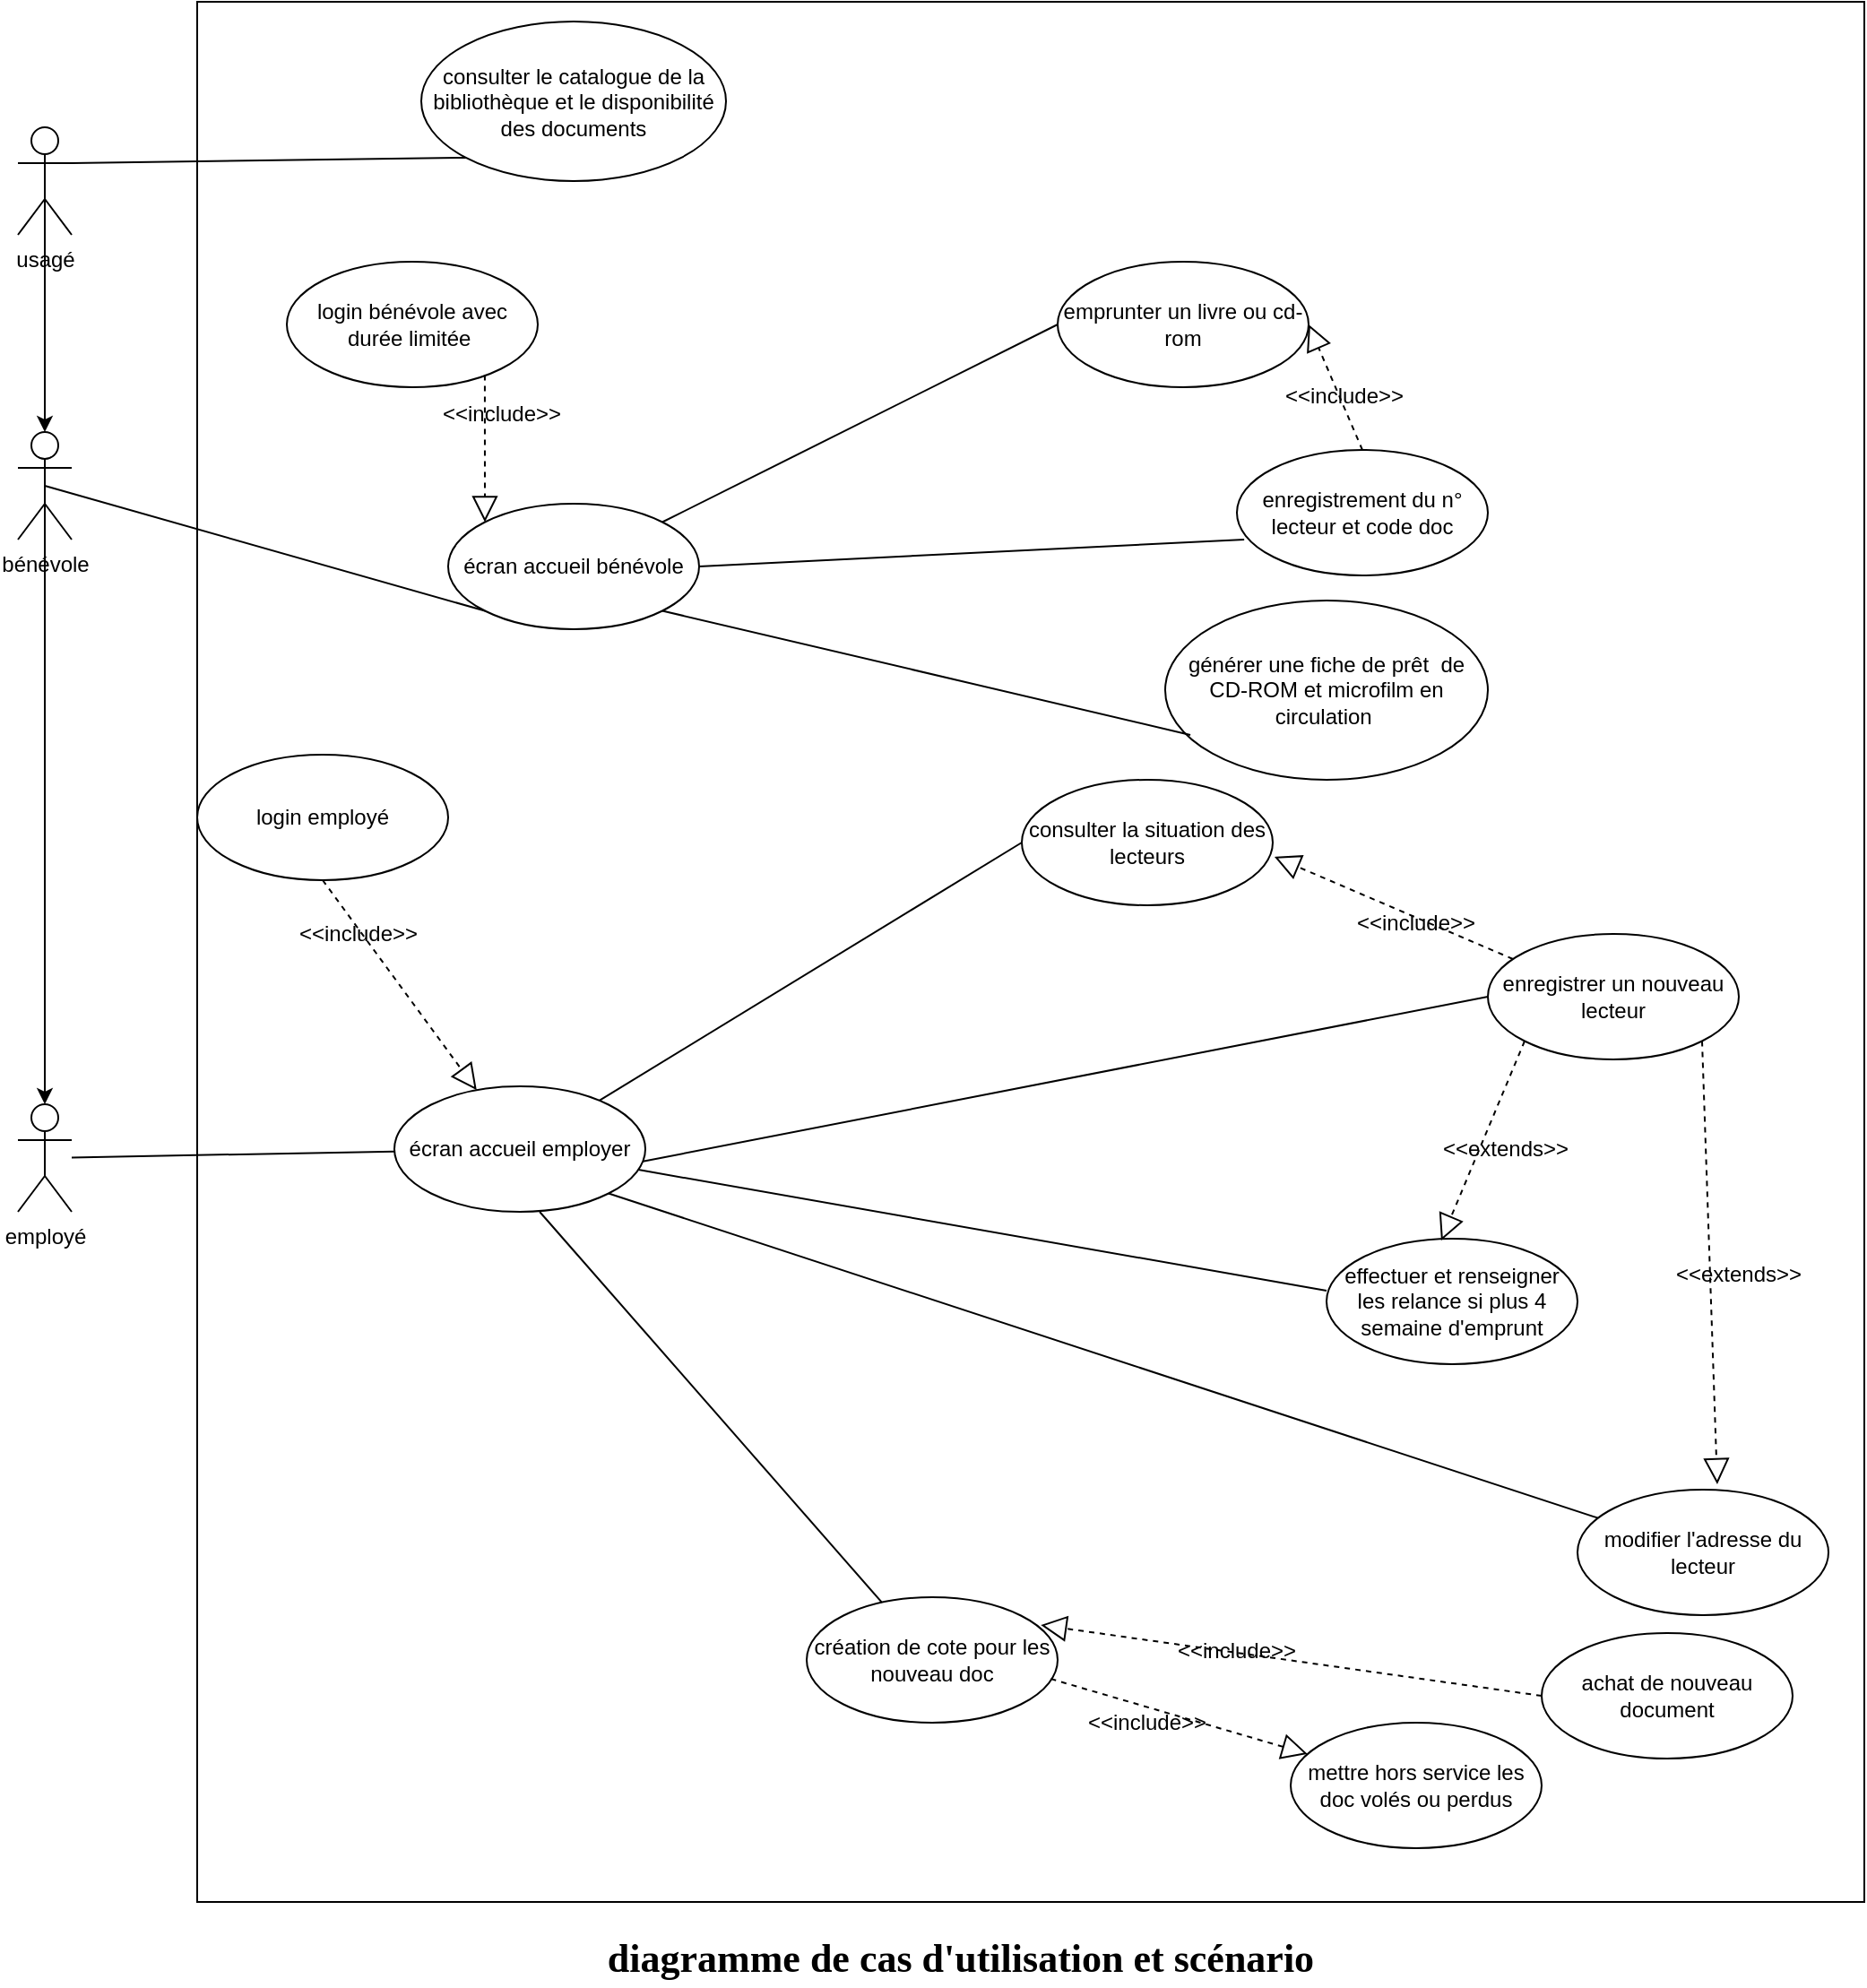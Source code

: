 <mxfile version="13.10.4" type="device" pages="5"><diagram id="vnWKv08FNtm8HSfjbkYv" name="Diagramme utilisation"><mxGraphModel dx="1422" dy="762" grid="1" gridSize="10" guides="1" tooltips="1" connect="1" arrows="1" fold="1" page="1" pageScale="1" pageWidth="827" pageHeight="1169" math="0" shadow="0"><root><mxCell id="0"/><mxCell id="1" parent="0"/><mxCell id="2F6mcIePIL9rL-rGuDh8-1" value="" style="rounded=0;whiteSpace=wrap;html=1;" parent="1" vertex="1"><mxGeometry x="464" y="361" width="930" height="1060" as="geometry"/></mxCell><mxCell id="2F6mcIePIL9rL-rGuDh8-2" style="edgeStyle=orthogonalEdgeStyle;rounded=0;orthogonalLoop=1;jettySize=auto;html=1;exitX=0.5;exitY=0.5;exitDx=0;exitDy=0;exitPerimeter=0;" parent="1" source="2F6mcIePIL9rL-rGuDh8-3" target="2F6mcIePIL9rL-rGuDh8-11" edge="1"><mxGeometry relative="1" as="geometry"/></mxCell><mxCell id="2F6mcIePIL9rL-rGuDh8-3" value="usagé" style="shape=umlActor;verticalLabelPosition=bottom;verticalAlign=top;html=1;outlineConnect=0;" parent="1" vertex="1"><mxGeometry x="364" y="431" width="30" height="60" as="geometry"/></mxCell><mxCell id="2F6mcIePIL9rL-rGuDh8-4" value="" style="endArrow=none;html=1;entryX=0;entryY=1;entryDx=0;entryDy=0;exitX=1;exitY=0.333;exitDx=0;exitDy=0;exitPerimeter=0;" parent="1" source="2F6mcIePIL9rL-rGuDh8-3" target="2F6mcIePIL9rL-rGuDh8-14" edge="1"><mxGeometry width="50" height="50" relative="1" as="geometry"><mxPoint x="627" y="593.5" as="sourcePoint"/><mxPoint x="454" y="561" as="targetPoint"/></mxGeometry></mxCell><mxCell id="2F6mcIePIL9rL-rGuDh8-5" value="" style="endArrow=none;html=1;exitX=1;exitY=0;exitDx=0;exitDy=0;entryX=0;entryY=0.5;entryDx=0;entryDy=0;" parent="1" source="2F6mcIePIL9rL-rGuDh8-40" target="2F6mcIePIL9rL-rGuDh8-19" edge="1"><mxGeometry width="50" height="50" relative="1" as="geometry"><mxPoint x="464" y="651" as="sourcePoint"/><mxPoint x="534" y="651" as="targetPoint"/><Array as="points"/></mxGeometry></mxCell><mxCell id="2F6mcIePIL9rL-rGuDh8-6" value="employé" style="shape=umlActor;verticalLabelPosition=bottom;verticalAlign=top;html=1;outlineConnect=0;" parent="1" vertex="1"><mxGeometry x="364" y="976" width="30" height="60" as="geometry"/></mxCell><mxCell id="2F6mcIePIL9rL-rGuDh8-7" value="&amp;lt;&amp;lt;include&amp;gt;&amp;gt;" style="text;html=1;strokeColor=none;fillColor=none;align=center;verticalAlign=middle;whiteSpace=wrap;rounded=0;" parent="1" vertex="1"><mxGeometry x="1084" y="571" width="40" height="20" as="geometry"/></mxCell><mxCell id="2F6mcIePIL9rL-rGuDh8-8" value="" style="endArrow=none;html=1;entryX=0.029;entryY=0.714;entryDx=0;entryDy=0;entryPerimeter=0;exitX=1;exitY=0.5;exitDx=0;exitDy=0;" parent="1" source="2F6mcIePIL9rL-rGuDh8-40" target="2F6mcIePIL9rL-rGuDh8-18" edge="1"><mxGeometry width="50" height="50" relative="1" as="geometry"><mxPoint x="934" y="671" as="sourcePoint"/><mxPoint x="984" y="621" as="targetPoint"/></mxGeometry></mxCell><mxCell id="2F6mcIePIL9rL-rGuDh8-9" value="" style="endArrow=block;dashed=1;endFill=0;endSize=12;html=1;exitX=0.5;exitY=0;exitDx=0;exitDy=0;entryX=1;entryY=0.5;entryDx=0;entryDy=0;" parent="1" source="2F6mcIePIL9rL-rGuDh8-18" target="2F6mcIePIL9rL-rGuDh8-19" edge="1"><mxGeometry width="160" relative="1" as="geometry"><mxPoint x="664" y="731" as="sourcePoint"/><mxPoint x="674" y="561" as="targetPoint"/></mxGeometry></mxCell><mxCell id="2F6mcIePIL9rL-rGuDh8-10" style="edgeStyle=orthogonalEdgeStyle;rounded=0;orthogonalLoop=1;jettySize=auto;html=1;exitX=0.5;exitY=0.5;exitDx=0;exitDy=0;exitPerimeter=0;entryX=0.5;entryY=0;entryDx=0;entryDy=0;entryPerimeter=0;" parent="1" source="2F6mcIePIL9rL-rGuDh8-11" target="2F6mcIePIL9rL-rGuDh8-6" edge="1"><mxGeometry relative="1" as="geometry"/></mxCell><mxCell id="2F6mcIePIL9rL-rGuDh8-11" value="bénévole" style="shape=umlActor;verticalLabelPosition=bottom;verticalAlign=top;html=1;outlineConnect=0;" parent="1" vertex="1"><mxGeometry x="364" y="601" width="30" height="60" as="geometry"/></mxCell><mxCell id="2F6mcIePIL9rL-rGuDh8-12" value="" style="endArrow=none;html=1;entryX=0;entryY=0.5;entryDx=0;entryDy=0;exitX=0.986;exitY=0.6;exitDx=0;exitDy=0;exitPerimeter=0;" parent="1" source="2F6mcIePIL9rL-rGuDh8-39" target="2F6mcIePIL9rL-rGuDh8-17" edge="1"><mxGeometry width="50" height="50" relative="1" as="geometry"><mxPoint x="794" y="851" as="sourcePoint"/><mxPoint x="844" y="801" as="targetPoint"/></mxGeometry></mxCell><mxCell id="2F6mcIePIL9rL-rGuDh8-13" value="&lt;b&gt;&lt;font style=&quot;font-size: 22px&quot; face=&quot;Times New Roman&quot;&gt;diagramme de cas d'utilisation et scénario&lt;/font&gt;&lt;/b&gt;" style="text;html=1;strokeColor=none;fillColor=none;align=center;verticalAlign=middle;whiteSpace=wrap;rounded=0;" parent="1" vertex="1"><mxGeometry x="490" y="1438" width="800" height="30" as="geometry"/></mxCell><mxCell id="2F6mcIePIL9rL-rGuDh8-14" value="consulter le catalogue de la bibliothèque et le disponibilité des documents" style="ellipse;whiteSpace=wrap;html=1;" parent="1" vertex="1"><mxGeometry x="589" y="372" width="170" height="89" as="geometry"/></mxCell><mxCell id="2F6mcIePIL9rL-rGuDh8-15" value="achat de nouveau document" style="ellipse;whiteSpace=wrap;html=1;" parent="1" vertex="1"><mxGeometry x="1214" y="1271" width="140" height="70" as="geometry"/></mxCell><mxCell id="2F6mcIePIL9rL-rGuDh8-16" value="mettre hors service les doc volés ou perdus" style="ellipse;whiteSpace=wrap;html=1;" parent="1" vertex="1"><mxGeometry x="1074" y="1321" width="140" height="70" as="geometry"/></mxCell><mxCell id="2F6mcIePIL9rL-rGuDh8-17" value="enregistrer un nouveau lecteur" style="ellipse;whiteSpace=wrap;html=1;" parent="1" vertex="1"><mxGeometry x="1184" y="881" width="140" height="70" as="geometry"/></mxCell><mxCell id="2F6mcIePIL9rL-rGuDh8-18" value="enregistrement du n° lecteur et code doc" style="ellipse;whiteSpace=wrap;html=1;" parent="1" vertex="1"><mxGeometry x="1044" y="611" width="140" height="70" as="geometry"/></mxCell><mxCell id="2F6mcIePIL9rL-rGuDh8-19" value="&lt;span&gt;emprunter un livre ou cd-rom&lt;/span&gt;" style="ellipse;whiteSpace=wrap;html=1;" parent="1" vertex="1"><mxGeometry x="944" y="506" width="140" height="70" as="geometry"/></mxCell><mxCell id="2F6mcIePIL9rL-rGuDh8-20" value="création de cote pour les nouveau doc" style="ellipse;whiteSpace=wrap;html=1;" parent="1" vertex="1"><mxGeometry x="804" y="1251" width="140" height="70" as="geometry"/></mxCell><mxCell id="2F6mcIePIL9rL-rGuDh8-21" value="" style="endArrow=none;html=1;entryX=0.579;entryY=1;entryDx=0;entryDy=0;entryPerimeter=0;" parent="1" source="2F6mcIePIL9rL-rGuDh8-20" target="2F6mcIePIL9rL-rGuDh8-39" edge="1"><mxGeometry width="50" height="50" relative="1" as="geometry"><mxPoint x="794" y="1121" as="sourcePoint"/><mxPoint x="204" y="1051" as="targetPoint"/></mxGeometry></mxCell><mxCell id="2F6mcIePIL9rL-rGuDh8-22" value="" style="endArrow=block;dashed=1;endFill=0;endSize=12;html=1;exitX=0;exitY=0.5;exitDx=0;exitDy=0;entryX=0.933;entryY=0.222;entryDx=0;entryDy=0;entryPerimeter=0;" parent="1" source="2F6mcIePIL9rL-rGuDh8-15" target="2F6mcIePIL9rL-rGuDh8-20" edge="1"><mxGeometry width="160" relative="1" as="geometry"><mxPoint x="734" y="1091" as="sourcePoint"/><mxPoint x="894" y="1091" as="targetPoint"/></mxGeometry></mxCell><mxCell id="2F6mcIePIL9rL-rGuDh8-23" value="&amp;lt;&amp;lt;include&amp;gt;&amp;gt;" style="text;html=1;strokeColor=none;fillColor=none;align=center;verticalAlign=middle;whiteSpace=wrap;rounded=0;" parent="1" vertex="1"><mxGeometry x="1024" y="1271" width="40" height="20" as="geometry"/></mxCell><mxCell id="2F6mcIePIL9rL-rGuDh8-24" value="effectuer et renseigner les relance si plus 4 semaine d'emprunt" style="ellipse;whiteSpace=wrap;html=1;" parent="1" vertex="1"><mxGeometry x="1094" y="1051" width="140" height="70" as="geometry"/></mxCell><mxCell id="2F6mcIePIL9rL-rGuDh8-25" value="" style="endArrow=none;html=1;exitX=0;exitY=0.414;exitDx=0;exitDy=0;exitPerimeter=0;" parent="1" source="2F6mcIePIL9rL-rGuDh8-24" target="2F6mcIePIL9rL-rGuDh8-39" edge="1"><mxGeometry width="50" height="50" relative="1" as="geometry"><mxPoint x="804" y="1063.02" as="sourcePoint"/><mxPoint x="464" y="1006" as="targetPoint"/></mxGeometry></mxCell><mxCell id="2F6mcIePIL9rL-rGuDh8-26" value="" style="endArrow=block;dashed=1;endFill=0;endSize=12;html=1;entryX=0.457;entryY=0.014;entryDx=0;entryDy=0;entryPerimeter=0;exitX=0;exitY=1;exitDx=0;exitDy=0;" parent="1" source="2F6mcIePIL9rL-rGuDh8-17" target="2F6mcIePIL9rL-rGuDh8-24" edge="1"><mxGeometry width="160" relative="1" as="geometry"><mxPoint x="984.762" y="1176.446" as="sourcePoint"/><mxPoint x="963.23" y="1111" as="targetPoint"/></mxGeometry></mxCell><mxCell id="2F6mcIePIL9rL-rGuDh8-27" value="&amp;lt;&amp;lt;extends&amp;gt;&amp;gt;" style="text;html=1;strokeColor=none;fillColor=none;align=center;verticalAlign=middle;whiteSpace=wrap;rounded=0;" parent="1" vertex="1"><mxGeometry x="1174" y="991" width="40" height="20" as="geometry"/></mxCell><mxCell id="2F6mcIePIL9rL-rGuDh8-28" value="modifier l'adresse du lecteur" style="ellipse;whiteSpace=wrap;html=1;" parent="1" vertex="1"><mxGeometry x="1234" y="1191" width="140" height="70" as="geometry"/></mxCell><mxCell id="2F6mcIePIL9rL-rGuDh8-29" value="" style="endArrow=block;dashed=1;endFill=0;endSize=12;html=1;entryX=0.557;entryY=-0.043;entryDx=0;entryDy=0;entryPerimeter=0;exitX=1;exitY=1;exitDx=0;exitDy=0;" parent="1" source="2F6mcIePIL9rL-rGuDh8-17" target="2F6mcIePIL9rL-rGuDh8-28" edge="1"><mxGeometry width="160" relative="1" as="geometry"><mxPoint x="794" y="1096" as="sourcePoint"/><mxPoint x="973.23" y="1121" as="targetPoint"/></mxGeometry></mxCell><mxCell id="2F6mcIePIL9rL-rGuDh8-30" value="&amp;lt;&amp;lt;extends&amp;gt;&amp;gt;" style="text;html=1;strokeColor=none;fillColor=none;align=center;verticalAlign=middle;whiteSpace=wrap;rounded=0;" parent="1" vertex="1"><mxGeometry x="1304" y="1061" width="40" height="20" as="geometry"/></mxCell><mxCell id="2F6mcIePIL9rL-rGuDh8-31" value="consulter la situation des lecteurs" style="ellipse;whiteSpace=wrap;html=1;" parent="1" vertex="1"><mxGeometry x="924" y="795" width="140" height="70" as="geometry"/></mxCell><mxCell id="2F6mcIePIL9rL-rGuDh8-32" value="" style="endArrow=none;html=1;entryX=1;entryY=1;entryDx=0;entryDy=0;" parent="1" source="2F6mcIePIL9rL-rGuDh8-28" target="2F6mcIePIL9rL-rGuDh8-39" edge="1"><mxGeometry width="50" height="50" relative="1" as="geometry"><mxPoint x="924" y="1081" as="sourcePoint"/><mxPoint x="974" y="1031" as="targetPoint"/></mxGeometry></mxCell><mxCell id="2F6mcIePIL9rL-rGuDh8-33" value="" style="endArrow=none;html=1;exitX=0;exitY=0.5;exitDx=0;exitDy=0;" parent="1" source="2F6mcIePIL9rL-rGuDh8-31" target="2F6mcIePIL9rL-rGuDh8-39" edge="1"><mxGeometry width="50" height="50" relative="1" as="geometry"><mxPoint x="814" y="1111" as="sourcePoint"/><mxPoint x="864" y="1061" as="targetPoint"/></mxGeometry></mxCell><mxCell id="2F6mcIePIL9rL-rGuDh8-34" value="" style="endArrow=block;dashed=1;endFill=0;endSize=12;html=1;entryX=1.007;entryY=0.614;entryDx=0;entryDy=0;entryPerimeter=0;exitX=0.1;exitY=0.2;exitDx=0;exitDy=0;exitPerimeter=0;" parent="1" source="2F6mcIePIL9rL-rGuDh8-17" target="2F6mcIePIL9rL-rGuDh8-31" edge="1"><mxGeometry width="160" relative="1" as="geometry"><mxPoint x="754" y="1091" as="sourcePoint"/><mxPoint x="914" y="1091" as="targetPoint"/></mxGeometry></mxCell><mxCell id="2F6mcIePIL9rL-rGuDh8-35" value="&amp;lt;&amp;lt;include&amp;gt;&amp;gt;" style="text;html=1;strokeColor=none;fillColor=none;align=center;verticalAlign=middle;whiteSpace=wrap;rounded=0;" parent="1" vertex="1"><mxGeometry x="1124" y="865" width="40" height="20" as="geometry"/></mxCell><mxCell id="2F6mcIePIL9rL-rGuDh8-36" value="" style="endArrow=block;dashed=1;endFill=0;endSize=12;html=1;exitX=0.973;exitY=0.651;exitDx=0;exitDy=0;exitPerimeter=0;" parent="1" source="2F6mcIePIL9rL-rGuDh8-20" target="2F6mcIePIL9rL-rGuDh8-16" edge="1"><mxGeometry width="160" relative="1" as="geometry"><mxPoint x="614" y="1256" as="sourcePoint"/><mxPoint x="1344" y="1371" as="targetPoint"/></mxGeometry></mxCell><mxCell id="2F6mcIePIL9rL-rGuDh8-37" value="&amp;lt;&amp;lt;include&amp;gt;&amp;gt;" style="text;html=1;strokeColor=none;fillColor=none;align=center;verticalAlign=middle;whiteSpace=wrap;rounded=0;" parent="1" vertex="1"><mxGeometry x="974" y="1311" width="40" height="20" as="geometry"/></mxCell><mxCell id="2F6mcIePIL9rL-rGuDh8-38" value="générer une fiche de prêt&amp;nbsp; de CD-ROM et microfilm en circulation&amp;nbsp;" style="ellipse;whiteSpace=wrap;html=1;" parent="1" vertex="1"><mxGeometry x="1004" y="695" width="180" height="100" as="geometry"/></mxCell><mxCell id="2F6mcIePIL9rL-rGuDh8-39" value="écran accueil employer" style="ellipse;whiteSpace=wrap;html=1;" parent="1" vertex="1"><mxGeometry x="574" y="966" width="140" height="70" as="geometry"/></mxCell><mxCell id="2F6mcIePIL9rL-rGuDh8-40" value="écran accueil bénévole" style="ellipse;whiteSpace=wrap;html=1;" parent="1" vertex="1"><mxGeometry x="604" y="641" width="140" height="70" as="geometry"/></mxCell><mxCell id="2F6mcIePIL9rL-rGuDh8-41" value="" style="endArrow=none;html=1;exitX=0.5;exitY=0.5;exitDx=0;exitDy=0;exitPerimeter=0;entryX=0;entryY=1;entryDx=0;entryDy=0;" parent="1" source="2F6mcIePIL9rL-rGuDh8-11" target="2F6mcIePIL9rL-rGuDh8-40" edge="1"><mxGeometry width="50" height="50" relative="1" as="geometry"><mxPoint x="511" y="841" as="sourcePoint"/><mxPoint x="561" y="791" as="targetPoint"/></mxGeometry></mxCell><mxCell id="2F6mcIePIL9rL-rGuDh8-42" value="" style="endArrow=none;html=1;" parent="1" source="2F6mcIePIL9rL-rGuDh8-6" target="2F6mcIePIL9rL-rGuDh8-39" edge="1"><mxGeometry width="50" height="50" relative="1" as="geometry"><mxPoint x="389" y="971" as="sourcePoint"/><mxPoint x="536" y="886" as="targetPoint"/></mxGeometry></mxCell><mxCell id="2F6mcIePIL9rL-rGuDh8-43" value="" style="endArrow=none;html=1;entryX=1;entryY=1;entryDx=0;entryDy=0;exitX=0.078;exitY=0.75;exitDx=0;exitDy=0;exitPerimeter=0;" parent="1" source="2F6mcIePIL9rL-rGuDh8-38" target="2F6mcIePIL9rL-rGuDh8-40" edge="1"><mxGeometry width="50" height="50" relative="1" as="geometry"><mxPoint x="1014" y="741" as="sourcePoint"/><mxPoint x="1064" y="691" as="targetPoint"/></mxGeometry></mxCell><mxCell id="2F6mcIePIL9rL-rGuDh8-44" value="login bénévole avec durée limitée&amp;nbsp;" style="ellipse;whiteSpace=wrap;html=1;" parent="1" vertex="1"><mxGeometry x="514" y="506" width="140" height="70" as="geometry"/></mxCell><mxCell id="2F6mcIePIL9rL-rGuDh8-45" value="login employé" style="ellipse;whiteSpace=wrap;html=1;" parent="1" vertex="1"><mxGeometry x="464" y="781" width="140" height="70" as="geometry"/></mxCell><mxCell id="2F6mcIePIL9rL-rGuDh8-46" value="" style="endArrow=block;dashed=1;endFill=0;endSize=12;html=1;exitX=0.5;exitY=1;exitDx=0;exitDy=0;" parent="1" source="2F6mcIePIL9rL-rGuDh8-45" target="2F6mcIePIL9rL-rGuDh8-39" edge="1"><mxGeometry width="160" relative="1" as="geometry"><mxPoint x="684" y="851" as="sourcePoint"/><mxPoint x="844" y="851" as="targetPoint"/></mxGeometry></mxCell><mxCell id="2F6mcIePIL9rL-rGuDh8-47" value="&amp;lt;&amp;lt;include&amp;gt;&amp;gt;" style="text;html=1;strokeColor=none;fillColor=none;align=center;verticalAlign=middle;whiteSpace=wrap;rounded=0;" parent="1" vertex="1"><mxGeometry x="534" y="871" width="40" height="20" as="geometry"/></mxCell><mxCell id="2F6mcIePIL9rL-rGuDh8-48" value="" style="endArrow=block;dashed=1;endFill=0;endSize=12;html=1;exitX=0.789;exitY=0.904;exitDx=0;exitDy=0;exitPerimeter=0;entryX=0;entryY=0;entryDx=0;entryDy=0;" parent="1" source="2F6mcIePIL9rL-rGuDh8-44" target="2F6mcIePIL9rL-rGuDh8-40" edge="1"><mxGeometry width="160" relative="1" as="geometry"><mxPoint x="604" y="421" as="sourcePoint"/><mxPoint x="692.474" y="557.696" as="targetPoint"/></mxGeometry></mxCell><mxCell id="2F6mcIePIL9rL-rGuDh8-49" value="&amp;lt;&amp;lt;include&amp;gt;&amp;gt;" style="text;html=1;strokeColor=none;fillColor=none;align=center;verticalAlign=middle;whiteSpace=wrap;rounded=0;" parent="1" vertex="1"><mxGeometry x="614" y="581" width="40" height="20" as="geometry"/></mxCell></root></mxGraphModel></diagram><diagram name="diagramme de séquence" id="p0DxZkACDmjeXXkuoWBf"><mxGraphModel dx="1422" dy="762" grid="1" gridSize="10" guides="1" tooltips="1" connect="1" arrows="1" fold="1" page="1" pageScale="1" pageWidth="827" pageHeight="1169" math="0" shadow="0"><root><mxCell id="u-U8vEFUF8SEGOpMX2wD-0"/><mxCell id="u-U8vEFUF8SEGOpMX2wD-1" parent="u-U8vEFUF8SEGOpMX2wD-0"/><mxCell id="u-U8vEFUF8SEGOpMX2wD-2" value="" style="endArrow=none;dashed=1;html=1;" parent="u-U8vEFUF8SEGOpMX2wD-1" edge="1"><mxGeometry width="50" height="50" relative="1" as="geometry"><mxPoint x="166" y="1150" as="sourcePoint"/><mxPoint x="166" y="156" as="targetPoint"/></mxGeometry></mxCell><mxCell id="u-U8vEFUF8SEGOpMX2wD-3" value="" style="endArrow=none;dashed=1;html=1;" parent="u-U8vEFUF8SEGOpMX2wD-1" edge="1"><mxGeometry width="50" height="50" relative="1" as="geometry"><mxPoint x="420" y="1110" as="sourcePoint"/><mxPoint x="420" y="156" as="targetPoint"/></mxGeometry></mxCell><mxCell id="u-U8vEFUF8SEGOpMX2wD-4" value="employé" style="shape=umlActor;verticalLabelPosition=bottom;verticalAlign=top;html=1;outlineConnect=0;" parent="u-U8vEFUF8SEGOpMX2wD-1" vertex="1"><mxGeometry x="160" y="65" width="30" height="60" as="geometry"/></mxCell><mxCell id="u-U8vEFUF8SEGOpMX2wD-5" value="système informatique &lt;br&gt;de la&lt;br&gt;bibliothèque&amp;nbsp;" style="html=1;" parent="u-U8vEFUF8SEGOpMX2wD-1" vertex="1"><mxGeometry x="370" y="106" width="110" height="50" as="geometry"/></mxCell><mxCell id="u-U8vEFUF8SEGOpMX2wD-6" value="" style="endArrow=classic;html=1;" parent="u-U8vEFUF8SEGOpMX2wD-1" edge="1"><mxGeometry width="50" height="50" relative="1" as="geometry"><mxPoint x="170" y="186" as="sourcePoint"/><mxPoint x="420" y="186" as="targetPoint"/></mxGeometry></mxCell><mxCell id="u-U8vEFUF8SEGOpMX2wD-7" value="saisie du login employer et du mdp" style="text;html=1;strokeColor=none;fillColor=none;align=center;verticalAlign=middle;whiteSpace=wrap;rounded=0;" parent="u-U8vEFUF8SEGOpMX2wD-1" vertex="1"><mxGeometry x="170" y="156" width="250" height="20" as="geometry"/></mxCell><mxCell id="u-U8vEFUF8SEGOpMX2wD-8" value="" style="endArrow=classic;html=1;" parent="u-U8vEFUF8SEGOpMX2wD-1" edge="1"><mxGeometry width="50" height="50" relative="1" as="geometry"><mxPoint x="420" y="186" as="sourcePoint"/><mxPoint x="420" y="226" as="targetPoint"/><Array as="points"><mxPoint x="470" y="186"/><mxPoint x="470" y="226"/></Array></mxGeometry></mxCell><mxCell id="u-U8vEFUF8SEGOpMX2wD-9" value="vérification du login et du mdp" style="text;html=1;strokeColor=none;fillColor=none;align=center;verticalAlign=middle;whiteSpace=wrap;rounded=0;" parent="u-U8vEFUF8SEGOpMX2wD-1" vertex="1"><mxGeometry x="490" y="186" width="170" height="50" as="geometry"/></mxCell><mxCell id="u-U8vEFUF8SEGOpMX2wD-10" value="" style="endArrow=classic;html=1;" parent="u-U8vEFUF8SEGOpMX2wD-1" edge="1"><mxGeometry width="50" height="50" relative="1" as="geometry"><mxPoint x="420" y="226" as="sourcePoint"/><mxPoint x="170" y="226" as="targetPoint"/></mxGeometry></mxCell><mxCell id="u-U8vEFUF8SEGOpMX2wD-11" value="sélectionne nouvel emprunt&amp;nbsp;" style="text;html=1;strokeColor=none;fillColor=none;align=center;verticalAlign=middle;whiteSpace=wrap;rounded=0;" parent="u-U8vEFUF8SEGOpMX2wD-1" vertex="1"><mxGeometry x="167" y="246" width="253" height="20" as="geometry"/></mxCell><mxCell id="u-U8vEFUF8SEGOpMX2wD-12" value="" style="endArrow=classic;html=1;" parent="u-U8vEFUF8SEGOpMX2wD-1" edge="1"><mxGeometry width="50" height="50" relative="1" as="geometry"><mxPoint x="170" y="275" as="sourcePoint"/><mxPoint x="420" y="275" as="targetPoint"/></mxGeometry></mxCell><mxCell id="u-U8vEFUF8SEGOpMX2wD-13" value="renvoie la page d'accueil employé" style="text;html=1;strokeColor=none;fillColor=none;align=center;verticalAlign=middle;whiteSpace=wrap;rounded=0;" parent="u-U8vEFUF8SEGOpMX2wD-1" vertex="1"><mxGeometry x="170" y="201" width="250" height="20" as="geometry"/></mxCell><mxCell id="u-U8vEFUF8SEGOpMX2wD-14" value="renvoie le formulaire d'emprunt" style="text;html=1;strokeColor=none;fillColor=none;align=center;verticalAlign=middle;whiteSpace=wrap;rounded=0;" parent="u-U8vEFUF8SEGOpMX2wD-1" vertex="1"><mxGeometry x="170" y="286" width="250" height="20" as="geometry"/></mxCell><mxCell id="u-U8vEFUF8SEGOpMX2wD-15" value="" style="endArrow=classic;html=1;" parent="u-U8vEFUF8SEGOpMX2wD-1" edge="1"><mxGeometry width="50" height="50" relative="1" as="geometry"><mxPoint x="418.5" y="480" as="sourcePoint"/><mxPoint x="168.5" y="480" as="targetPoint"/></mxGeometry></mxCell><mxCell id="u-U8vEFUF8SEGOpMX2wD-16" value="cas d'un emprunt" style="text;html=1;strokeColor=none;fillColor=none;align=center;verticalAlign=middle;whiteSpace=wrap;rounded=0;" parent="u-U8vEFUF8SEGOpMX2wD-1" vertex="1"><mxGeometry x="50" y="156" width="120" height="20" as="geometry"/></mxCell><mxCell id="u-U8vEFUF8SEGOpMX2wD-18" value="" style="endArrow=classic;html=1;" parent="u-U8vEFUF8SEGOpMX2wD-1" edge="1"><mxGeometry width="50" height="50" relative="1" as="geometry"><mxPoint x="168.5" y="365" as="sourcePoint"/><mxPoint x="420" y="365" as="targetPoint"/></mxGeometry></mxCell><mxCell id="u-U8vEFUF8SEGOpMX2wD-19" value="saisie du numéro du lecteur&amp;nbsp;" style="text;html=1;strokeColor=none;fillColor=none;align=center;verticalAlign=middle;whiteSpace=wrap;rounded=0;" parent="u-U8vEFUF8SEGOpMX2wD-1" vertex="1"><mxGeometry x="170" y="336" width="240" height="20" as="geometry"/></mxCell><mxCell id="u-U8vEFUF8SEGOpMX2wD-20" value="" style="endArrow=classic;html=1;" parent="u-U8vEFUF8SEGOpMX2wD-1" edge="1"><mxGeometry width="50" height="50" relative="1" as="geometry"><mxPoint x="420" y="400" as="sourcePoint"/><mxPoint x="420" y="480" as="targetPoint"/><Array as="points"><mxPoint x="480" y="400"/><mxPoint x="480" y="480"/></Array></mxGeometry></mxCell><mxCell id="u-U8vEFUF8SEGOpMX2wD-21" value="vérification du nombre d'emprunt du lecteur doit être inférieur a 5" style="text;html=1;strokeColor=none;fillColor=none;align=center;verticalAlign=middle;whiteSpace=wrap;rounded=0;" parent="u-U8vEFUF8SEGOpMX2wD-1" vertex="1"><mxGeometry x="480" y="400" width="170" height="50" as="geometry"/></mxCell><mxCell id="u-U8vEFUF8SEGOpMX2wD-24" value="diagramme de séquence " style="text;align=center;fontStyle=1;verticalAlign=middle;spacingLeft=3;spacingRight=3;strokeColor=none;rotatable=0;points=[[0,0.5],[1,0.5]];portConstraint=eastwest;" parent="u-U8vEFUF8SEGOpMX2wD-1" vertex="1"><mxGeometry x="190" y="20" width="210" height="26" as="geometry"/></mxCell><mxCell id="twc33sLLgzH4eIdI-MCH-0" value="" style="endArrow=classic;html=1;" parent="u-U8vEFUF8SEGOpMX2wD-1" edge="1"><mxGeometry width="50" height="50" relative="1" as="geometry"><mxPoint x="168.5" y="400" as="sourcePoint"/><mxPoint x="420" y="400" as="targetPoint"/></mxGeometry></mxCell><mxCell id="twc33sLLgzH4eIdI-MCH-1" value="saisie du code du document" style="text;html=1;strokeColor=none;fillColor=none;align=center;verticalAlign=middle;whiteSpace=wrap;rounded=0;" parent="u-U8vEFUF8SEGOpMX2wD-1" vertex="1"><mxGeometry x="174" y="370" width="240" height="20" as="geometry"/></mxCell><mxCell id="twc33sLLgzH4eIdI-MCH-2" value="" style="endArrow=classic;html=1;" parent="u-U8vEFUF8SEGOpMX2wD-1" edge="1"><mxGeometry width="50" height="50" relative="1" as="geometry"><mxPoint x="169.25" y="440" as="sourcePoint"/><mxPoint x="420.75" y="440" as="targetPoint"/></mxGeometry></mxCell><mxCell id="twc33sLLgzH4eIdI-MCH-3" value="enregistrement de la caution si doc CD-ROM" style="text;html=1;strokeColor=none;fillColor=none;align=center;verticalAlign=middle;whiteSpace=wrap;rounded=0;" parent="u-U8vEFUF8SEGOpMX2wD-1" vertex="1"><mxGeometry x="170" y="415" width="240" height="20" as="geometry"/></mxCell><mxCell id="twc33sLLgzH4eIdI-MCH-4" value="" style="endArrow=classic;html=1;" parent="u-U8vEFUF8SEGOpMX2wD-1" edge="1"><mxGeometry width="50" height="50" relative="1" as="geometry"><mxPoint x="417" y="306" as="sourcePoint"/><mxPoint x="167" y="306" as="targetPoint"/></mxGeometry></mxCell><mxCell id="twc33sLLgzH4eIdI-MCH-5" value="renvoie sur le dossier du lecteur avec historique d'emprunt" style="text;html=1;strokeColor=none;fillColor=none;align=center;verticalAlign=middle;whiteSpace=wrap;rounded=0;" parent="u-U8vEFUF8SEGOpMX2wD-1" vertex="1"><mxGeometry x="174" y="450" width="240" height="20" as="geometry"/></mxCell><mxCell id="twc33sLLgzH4eIdI-MCH-6" value="" style="endArrow=classic;html=1;" parent="u-U8vEFUF8SEGOpMX2wD-1" edge="1"><mxGeometry width="50" height="50" relative="1" as="geometry"><mxPoint x="415" y="520" as="sourcePoint"/><mxPoint x="165" y="520" as="targetPoint"/></mxGeometry></mxCell><mxCell id="twc33sLLgzH4eIdI-MCH-7" value="édition d'une date de retour maximal (4 semaines)" style="text;html=1;strokeColor=none;fillColor=none;align=center;verticalAlign=middle;whiteSpace=wrap;rounded=0;" parent="u-U8vEFUF8SEGOpMX2wD-1" vertex="1"><mxGeometry x="167" y="490" width="240" height="20" as="geometry"/></mxCell></root></mxGraphModel></diagram><diagram name="diagramme d'activité" id="DEgU2NtI5j6c3s5LUi4Q"><mxGraphModel dx="1422" dy="762" grid="1" gridSize="10" guides="1" tooltips="1" connect="1" arrows="1" fold="1" page="1" pageScale="1" pageWidth="827" pageHeight="1169" math="0" shadow="0"><root><mxCell id="FB-vgew1WEMTFJjkGb-S-0"/><mxCell id="FB-vgew1WEMTFJjkGb-S-1" parent="FB-vgew1WEMTFJjkGb-S-0"/><mxCell id="FB-vgew1WEMTFJjkGb-S-2" value="" style="ellipse;html=1;shape=startState;fillColor=#000000;strokeColor=#ff0000;" parent="FB-vgew1WEMTFJjkGb-S-1" vertex="1"><mxGeometry x="72" y="36" width="30" height="30" as="geometry"/></mxCell><mxCell id="FB-vgew1WEMTFJjkGb-S-3" value="" style="edgeStyle=orthogonalEdgeStyle;html=1;verticalAlign=bottom;endArrow=open;endSize=8;strokeColor=#ff0000;" parent="FB-vgew1WEMTFJjkGb-S-1" source="FB-vgew1WEMTFJjkGb-S-2" edge="1"><mxGeometry relative="1" as="geometry"><mxPoint x="87" y="126" as="targetPoint"/></mxGeometry></mxCell><mxCell id="FB-vgew1WEMTFJjkGb-S-4" value="recherche du lecteur" style="rounded=1;whiteSpace=wrap;html=1;arcSize=40;fontColor=#000000;fillColor=#ffffc0;strokeColor=#ff0000;" parent="FB-vgew1WEMTFJjkGb-S-1" vertex="1"><mxGeometry x="27" y="125" width="120" height="40" as="geometry"/></mxCell><mxCell id="FB-vgew1WEMTFJjkGb-S-5" value="" style="edgeStyle=orthogonalEdgeStyle;html=1;verticalAlign=bottom;endArrow=open;endSize=8;strokeColor=#ff0000;" parent="FB-vgew1WEMTFJjkGb-S-1" source="FB-vgew1WEMTFJjkGb-S-4" edge="1"><mxGeometry relative="1" as="geometry"><mxPoint x="87" y="225" as="targetPoint"/></mxGeometry></mxCell><mxCell id="FB-vgew1WEMTFJjkGb-S-6" value="lecteur inscrit" style="rhombus;whiteSpace=wrap;html=1;fillColor=#ffffc0;strokeColor=#ff0000;" parent="FB-vgew1WEMTFJjkGb-S-1" vertex="1"><mxGeometry x="50" y="225" width="80" height="40" as="geometry"/></mxCell><mxCell id="FB-vgew1WEMTFJjkGb-S-7" value="no" style="edgeStyle=orthogonalEdgeStyle;html=1;align=left;verticalAlign=bottom;endArrow=open;endSize=8;strokeColor=#ff0000;" parent="FB-vgew1WEMTFJjkGb-S-1" source="FB-vgew1WEMTFJjkGb-S-6" edge="1"><mxGeometry x="-1" relative="1" as="geometry"><mxPoint x="230" y="245" as="targetPoint"/></mxGeometry></mxCell><mxCell id="FB-vgew1WEMTFJjkGb-S-8" value="yes" style="edgeStyle=orthogonalEdgeStyle;html=1;align=left;verticalAlign=top;endArrow=open;endSize=8;strokeColor=#ff0000;" parent="FB-vgew1WEMTFJjkGb-S-1" source="FB-vgew1WEMTFJjkGb-S-6" edge="1"><mxGeometry x="-1" relative="1" as="geometry"><mxPoint x="90" y="325" as="targetPoint"/></mxGeometry></mxCell><mxCell id="FB-vgew1WEMTFJjkGb-S-11" value="" style="ellipse;html=1;shape=endState;fillColor=#000000;strokeColor=#ff0000;" parent="FB-vgew1WEMTFJjkGb-S-1" vertex="1"><mxGeometry x="285" y="620" width="30" height="30" as="geometry"/></mxCell><mxCell id="FB-vgew1WEMTFJjkGb-S-12" value="ref du livre dans dossier du lecteur" style="rounded=1;whiteSpace=wrap;html=1;arcSize=40;fontColor=#000000;fillColor=#ffffc0;strokeColor=#ff0000;" parent="FB-vgew1WEMTFJjkGb-S-1" vertex="1"><mxGeometry x="30" y="506" width="120" height="40" as="geometry"/></mxCell><mxCell id="FB-vgew1WEMTFJjkGb-S-13" value="" style="edgeStyle=orthogonalEdgeStyle;html=1;verticalAlign=bottom;endArrow=open;endSize=8;strokeColor=#ff0000;entryX=0.25;entryY=0;entryDx=0;entryDy=0;" parent="FB-vgew1WEMTFJjkGb-S-1" source="FB-vgew1WEMTFJjkGb-S-12" target="FB-vgew1WEMTFJjkGb-S-23" edge="1"><mxGeometry relative="1" as="geometry"><mxPoint x="264" y="565" as="targetPoint"/></mxGeometry></mxCell><mxCell id="FB-vgew1WEMTFJjkGb-S-14" value="diagramme d'activité d'emprunt de livre" style="text;align=center;fontStyle=1;verticalAlign=middle;spacingLeft=3;spacingRight=3;strokeColor=none;rotatable=0;points=[[0,0.5],[1,0.5]];portConstraint=eastwest;" parent="FB-vgew1WEMTFJjkGb-S-1" vertex="1"><mxGeometry x="20" y="10" width="237" height="26" as="geometry"/></mxCell><mxCell id="FB-vgew1WEMTFJjkGb-S-15" value="création du dossier lecteur" style="rounded=1;whiteSpace=wrap;html=1;arcSize=40;fontColor=#000000;fillColor=#ffffc0;strokeColor=#ff0000;" parent="FB-vgew1WEMTFJjkGb-S-1" vertex="1"><mxGeometry x="230" y="225" width="120" height="40" as="geometry"/></mxCell><mxCell id="FB-vgew1WEMTFJjkGb-S-16" value="" style="edgeStyle=orthogonalEdgeStyle;html=1;verticalAlign=bottom;endArrow=open;endSize=8;strokeColor=#ff0000;entryX=0.5;entryY=0;entryDx=0;entryDy=0;" parent="FB-vgew1WEMTFJjkGb-S-1" source="FB-vgew1WEMTFJjkGb-S-15" edge="1"><mxGeometry relative="1" as="geometry"><mxPoint x="430" y="426" as="targetPoint"/></mxGeometry></mxCell><mxCell id="FB-vgew1WEMTFJjkGb-S-17" value="moins de 5 emprunts" style="rhombus;whiteSpace=wrap;html=1;fillColor=#ffffc0;strokeColor=#ff0000;" parent="FB-vgew1WEMTFJjkGb-S-1" vertex="1"><mxGeometry x="50" y="326" width="80" height="40" as="geometry"/></mxCell><mxCell id="FB-vgew1WEMTFJjkGb-S-18" value="no" style="edgeStyle=orthogonalEdgeStyle;html=1;align=left;verticalAlign=bottom;endArrow=open;endSize=8;strokeColor=#ff0000;" parent="FB-vgew1WEMTFJjkGb-S-1" source="FB-vgew1WEMTFJjkGb-S-17" edge="1"><mxGeometry x="-1" relative="1" as="geometry"><mxPoint x="230" y="346" as="targetPoint"/></mxGeometry></mxCell><mxCell id="FB-vgew1WEMTFJjkGb-S-19" value="yes" style="edgeStyle=orthogonalEdgeStyle;html=1;align=left;verticalAlign=top;endArrow=open;endSize=8;strokeColor=#ff0000;entryX=0.5;entryY=0;entryDx=0;entryDy=0;" parent="FB-vgew1WEMTFJjkGb-S-1" source="FB-vgew1WEMTFJjkGb-S-17" target="FB-vgew1WEMTFJjkGb-S-12" edge="1"><mxGeometry x="-1" relative="1" as="geometry"><mxPoint x="90" y="426" as="targetPoint"/></mxGeometry></mxCell><mxCell id="FB-vgew1WEMTFJjkGb-S-20" value="message de refus d'emprunt" style="rounded=1;whiteSpace=wrap;html=1;arcSize=40;fontColor=#000000;fillColor=#ffffc0;strokeColor=#ff0000;" parent="FB-vgew1WEMTFJjkGb-S-1" vertex="1"><mxGeometry x="230" y="326" width="120" height="40" as="geometry"/></mxCell><mxCell id="FB-vgew1WEMTFJjkGb-S-21" value="ref du livre dans dossier du lecteur" style="rounded=1;whiteSpace=wrap;html=1;arcSize=40;fontColor=#000000;fillColor=#ffffc0;strokeColor=#ff0000;" parent="FB-vgew1WEMTFJjkGb-S-1" vertex="1"><mxGeometry x="330" y="426" width="120" height="40" as="geometry"/></mxCell><mxCell id="FB-vgew1WEMTFJjkGb-S-22" value="" style="edgeStyle=orthogonalEdgeStyle;html=1;verticalAlign=bottom;endArrow=open;endSize=8;strokeColor=#ff0000;entryX=0.75;entryY=0;entryDx=0;entryDy=0;" parent="FB-vgew1WEMTFJjkGb-S-1" source="FB-vgew1WEMTFJjkGb-S-21" target="FB-vgew1WEMTFJjkGb-S-23" edge="1"><mxGeometry relative="1" as="geometry"><mxPoint x="436" y="568" as="targetPoint"/></mxGeometry></mxCell><mxCell id="FB-vgew1WEMTFJjkGb-S-23" value="émission d'une date de retour" style="rounded=1;whiteSpace=wrap;html=1;arcSize=40;fontColor=#000000;fillColor=#ffffc0;strokeColor=#ff0000;" parent="FB-vgew1WEMTFJjkGb-S-1" vertex="1"><mxGeometry x="240" y="545" width="120" height="40" as="geometry"/></mxCell><mxCell id="FB-vgew1WEMTFJjkGb-S-24" value="" style="edgeStyle=orthogonalEdgeStyle;html=1;verticalAlign=bottom;endArrow=open;endSize=8;strokeColor=#ff0000;entryX=0.5;entryY=0;entryDx=0;entryDy=0;" parent="FB-vgew1WEMTFJjkGb-S-1" source="FB-vgew1WEMTFJjkGb-S-23" target="FB-vgew1WEMTFJjkGb-S-11" edge="1"><mxGeometry relative="1" as="geometry"><mxPoint x="360" y="736" as="targetPoint"/></mxGeometry></mxCell><mxCell id="APhQphZLsszJ8Yt_Me7r-0" value="" style="ellipse;html=1;shape=startState;fillColor=#000000;strokeColor=#ff0000;" parent="FB-vgew1WEMTFJjkGb-S-1" vertex="1"><mxGeometry x="890" y="36" width="30" height="30" as="geometry"/></mxCell><mxCell id="APhQphZLsszJ8Yt_Me7r-1" value="" style="edgeStyle=orthogonalEdgeStyle;html=1;verticalAlign=bottom;endArrow=open;endSize=8;strokeColor=#ff0000;entryX=0.5;entryY=0;entryDx=0;entryDy=0;" parent="FB-vgew1WEMTFJjkGb-S-1" source="APhQphZLsszJ8Yt_Me7r-0" target="APhQphZLsszJ8Yt_Me7r-3" edge="1"><mxGeometry relative="1" as="geometry"><mxPoint x="905" y="180" as="targetPoint"/></mxGeometry></mxCell><mxCell id="APhQphZLsszJ8Yt_Me7r-2" value="diagramme du cycle de vie d'un document" style="text;align=center;fontStyle=1;verticalAlign=middle;spacingLeft=3;spacingRight=3;strokeColor=none;rotatable=0;points=[[0,0.5],[1,0.5]];portConstraint=eastwest;" parent="FB-vgew1WEMTFJjkGb-S-1" vertex="1"><mxGeometry x="850" y="10" width="237" height="26" as="geometry"/></mxCell><mxCell id="APhQphZLsszJ8Yt_Me7r-3" value="enregistrement des références du document" style="rounded=1;whiteSpace=wrap;html=1;arcSize=40;fontColor=#000000;fillColor=#ffffc0;strokeColor=#ff0000;" parent="FB-vgew1WEMTFJjkGb-S-1" vertex="1"><mxGeometry x="845" y="100" width="120" height="40" as="geometry"/></mxCell><mxCell id="APhQphZLsszJ8Yt_Me7r-4" value="" style="edgeStyle=orthogonalEdgeStyle;html=1;verticalAlign=bottom;endArrow=open;endSize=8;strokeColor=#ff0000;entryX=0.5;entryY=0;entryDx=0;entryDy=0;" parent="FB-vgew1WEMTFJjkGb-S-1" source="APhQphZLsszJ8Yt_Me7r-3" target="APhQphZLsszJ8Yt_Me7r-5" edge="1"><mxGeometry relative="1" as="geometry"><mxPoint x="905" y="220" as="targetPoint"/></mxGeometry></mxCell><mxCell id="APhQphZLsszJ8Yt_Me7r-5" value="est-il emprunter ?" style="rhombus;whiteSpace=wrap;html=1;fillColor=#ffffc0;strokeColor=#ff0000;" parent="FB-vgew1WEMTFJjkGb-S-1" vertex="1"><mxGeometry x="860" y="225" width="80" height="40" as="geometry"/></mxCell><mxCell id="APhQphZLsszJ8Yt_Me7r-6" value="no" style="edgeStyle=orthogonalEdgeStyle;html=1;align=left;verticalAlign=bottom;endArrow=open;endSize=8;strokeColor=#ff0000;entryX=0;entryY=0.5;entryDx=0;entryDy=0;" parent="FB-vgew1WEMTFJjkGb-S-1" source="APhQphZLsszJ8Yt_Me7r-5" edge="1"><mxGeometry x="-1" relative="1" as="geometry"><mxPoint x="1040" y="246" as="targetPoint"/></mxGeometry></mxCell><mxCell id="APhQphZLsszJ8Yt_Me7r-7" value="yes" style="edgeStyle=orthogonalEdgeStyle;html=1;align=left;verticalAlign=top;endArrow=open;endSize=8;strokeColor=#ff0000;" parent="FB-vgew1WEMTFJjkGb-S-1" source="APhQphZLsszJ8Yt_Me7r-5" target="APhQphZLsszJ8Yt_Me7r-8" edge="1"><mxGeometry x="-1" relative="1" as="geometry"><mxPoint x="900" y="325" as="targetPoint"/></mxGeometry></mxCell><mxCell id="APhQphZLsszJ8Yt_Me7r-8" value="marqué indisponible sur la base de donné" style="rounded=1;whiteSpace=wrap;html=1;arcSize=40;fontColor=#000000;fillColor=#ffffc0;strokeColor=#ff0000;" parent="FB-vgew1WEMTFJjkGb-S-1" vertex="1"><mxGeometry x="840" y="326" width="120" height="40" as="geometry"/></mxCell><mxCell id="APhQphZLsszJ8Yt_Me7r-9" value="" style="edgeStyle=orthogonalEdgeStyle;html=1;verticalAlign=bottom;endArrow=open;endSize=8;strokeColor=#ff0000;" parent="FB-vgew1WEMTFJjkGb-S-1" source="APhQphZLsszJ8Yt_Me7r-8" edge="1"><mxGeometry relative="1" as="geometry"><mxPoint x="900" y="426" as="targetPoint"/></mxGeometry></mxCell><mxCell id="APhQphZLsszJ8Yt_Me7r-12" value="perdue ou voler?" style="rhombus;whiteSpace=wrap;html=1;fillColor=#ffffc0;strokeColor=#ff0000;" parent="FB-vgew1WEMTFJjkGb-S-1" vertex="1"><mxGeometry x="1040" y="225" width="80" height="40" as="geometry"/></mxCell><mxCell id="APhQphZLsszJ8Yt_Me7r-13" value="no" style="edgeStyle=orthogonalEdgeStyle;html=1;align=left;verticalAlign=bottom;endArrow=open;endSize=8;strokeColor=#ff0000;entryX=0.5;entryY=0;entryDx=0;entryDy=0;" parent="FB-vgew1WEMTFJjkGb-S-1" source="APhQphZLsszJ8Yt_Me7r-12" target="APhQphZLsszJ8Yt_Me7r-20" edge="1"><mxGeometry x="-1" relative="1" as="geometry"><mxPoint x="1241" y="346" as="targetPoint"/></mxGeometry></mxCell><mxCell id="APhQphZLsszJ8Yt_Me7r-14" value="yes" style="edgeStyle=orthogonalEdgeStyle;html=1;align=left;verticalAlign=top;endArrow=open;endSize=8;strokeColor=#ff0000;entryX=0.5;entryY=0;entryDx=0;entryDy=0;" parent="FB-vgew1WEMTFJjkGb-S-1" source="APhQphZLsszJ8Yt_Me7r-12" target="APhQphZLsszJ8Yt_Me7r-16" edge="1"><mxGeometry x="-1" relative="1" as="geometry"><mxPoint x="1101" y="426" as="targetPoint"/></mxGeometry></mxCell><mxCell id="APhQphZLsszJ8Yt_Me7r-15" value="" style="ellipse;html=1;shape=endState;fillColor=#000000;strokeColor=#ff0000;" parent="FB-vgew1WEMTFJjkGb-S-1" vertex="1"><mxGeometry x="1030" y="610" width="30" height="30" as="geometry"/></mxCell><mxCell id="APhQphZLsszJ8Yt_Me7r-16" value="suppression de la base de données" style="rounded=1;whiteSpace=wrap;html=1;arcSize=40;fontColor=#000000;fillColor=#ffffc0;strokeColor=#ff0000;" parent="FB-vgew1WEMTFJjkGb-S-1" vertex="1"><mxGeometry x="1020" y="310" width="120" height="40" as="geometry"/></mxCell><mxCell id="APhQphZLsszJ8Yt_Me7r-18" value="retour en bibliothèque&amp;nbsp;" style="rounded=1;whiteSpace=wrap;html=1;arcSize=40;fontColor=#000000;fillColor=#ffffc0;strokeColor=#ff0000;" parent="FB-vgew1WEMTFJjkGb-S-1" vertex="1"><mxGeometry x="845" y="426" width="120" height="40" as="geometry"/></mxCell><mxCell id="APhQphZLsszJ8Yt_Me7r-19" value="" style="edgeStyle=orthogonalEdgeStyle;html=1;verticalAlign=bottom;endArrow=open;endSize=8;strokeColor=#ff0000;entryX=0.5;entryY=0;entryDx=0;entryDy=0;" parent="FB-vgew1WEMTFJjkGb-S-1" source="APhQphZLsszJ8Yt_Me7r-18" target="APhQphZLsszJ8Yt_Me7r-22" edge="1"><mxGeometry relative="1" as="geometry"><mxPoint x="905" y="526" as="targetPoint"/></mxGeometry></mxCell><mxCell id="APhQphZLsszJ8Yt_Me7r-20" value="marqué disponible en base de donnée" style="rounded=1;whiteSpace=wrap;html=1;arcSize=40;fontColor=#000000;fillColor=#ffffc0;strokeColor=#ff0000;" parent="FB-vgew1WEMTFJjkGb-S-1" vertex="1"><mxGeometry x="1181" y="350" width="120" height="40" as="geometry"/></mxCell><mxCell id="APhQphZLsszJ8Yt_Me7r-21" value="" style="edgeStyle=orthogonalEdgeStyle;html=1;verticalAlign=bottom;endArrow=open;endSize=8;strokeColor=#ff0000;entryX=1;entryY=0;entryDx=0;entryDy=0;" parent="FB-vgew1WEMTFJjkGb-S-1" source="APhQphZLsszJ8Yt_Me7r-20" target="APhQphZLsszJ8Yt_Me7r-15" edge="1"><mxGeometry relative="1" as="geometry"><mxPoint x="1241" y="450" as="targetPoint"/></mxGeometry></mxCell><mxCell id="APhQphZLsszJ8Yt_Me7r-22" value="marqué disponible en base de donnée" style="rounded=1;whiteSpace=wrap;html=1;arcSize=40;fontColor=#000000;fillColor=#ffffc0;strokeColor=#ff0000;" parent="FB-vgew1WEMTFJjkGb-S-1" vertex="1"><mxGeometry x="845" y="530" width="120" height="40" as="geometry"/></mxCell><mxCell id="APhQphZLsszJ8Yt_Me7r-23" value="" style="edgeStyle=orthogonalEdgeStyle;html=1;verticalAlign=bottom;endArrow=open;endSize=8;strokeColor=#ff0000;exitX=0.5;exitY=1;exitDx=0;exitDy=0;entryX=0;entryY=0;entryDx=0;entryDy=0;" parent="FB-vgew1WEMTFJjkGb-S-1" source="APhQphZLsszJ8Yt_Me7r-22" target="APhQphZLsszJ8Yt_Me7r-15" edge="1"><mxGeometry relative="1" as="geometry"><mxPoint x="905.5" y="640" as="targetPoint"/><mxPoint x="905.5" y="580" as="sourcePoint"/><Array as="points"><mxPoint x="906" y="570"/><mxPoint x="906" y="610"/><mxPoint x="1004" y="610"/></Array></mxGeometry></mxCell></root></mxGraphModel></diagram><diagram name="Diagramme classes objets" id="Pn6dXM8VDn23rHNuwzyo"><mxGraphModel dx="1422" dy="762" grid="1" gridSize="10" guides="1" tooltips="1" connect="1" arrows="1" fold="1" page="1" pageScale="1" pageWidth="827" pageHeight="1169" math="0" shadow="0"><root><mxCell id="6qpBT47T6XapG-Q6JWr_-0"/><mxCell id="6qpBT47T6XapG-Q6JWr_-1" parent="6qpBT47T6XapG-Q6JWr_-0"/><mxCell id="YpkapaDvPIBQSYb38Rh5-0" value="lecteur" style="swimlane;fontStyle=0;align=center;verticalAlign=top;childLayout=stackLayout;horizontal=1;startSize=55;horizontalStack=0;resizeParent=1;resizeParentMax=0;resizeLast=0;collapsible=0;marginBottom=0;html=1;" parent="6qpBT47T6XapG-Q6JWr_-1" vertex="1"><mxGeometry x="10" y="300" width="190" height="310" as="geometry"/></mxCell><mxCell id="YpkapaDvPIBQSYb38Rh5-1" value="-Nom (varchar)" style="text;html=1;strokeColor=none;fillColor=none;align=center;verticalAlign=middle;spacingLeft=4;spacingRight=4;overflow=hidden;rotatable=0;points=[[0,0.5],[1,0.5]];portConstraint=eastwest;" parent="YpkapaDvPIBQSYb38Rh5-0" vertex="1"><mxGeometry y="55" width="190" height="20" as="geometry"/></mxCell><mxCell id="YpkapaDvPIBQSYb38Rh5-2" value="-Prenom (varchar)" style="text;html=1;strokeColor=none;fillColor=none;align=left;verticalAlign=middle;spacingLeft=4;spacingRight=4;overflow=hidden;rotatable=0;points=[[0,0.5],[1,0.5]];portConstraint=eastwest;" parent="YpkapaDvPIBQSYb38Rh5-0" vertex="1"><mxGeometry y="75" width="190" height="20" as="geometry"/></mxCell><mxCell id="YpkapaDvPIBQSYb38Rh5-3" value="&lt;font color=&quot;#000000&quot;&gt;-Adresse (varchar)&lt;/font&gt;" style="text;html=1;strokeColor=none;fillColor=none;align=left;verticalAlign=middle;spacingLeft=4;spacingRight=4;overflow=hidden;rotatable=0;points=[[0,0.5],[1,0.5]];portConstraint=eastwest;fontColor=#808080;" parent="YpkapaDvPIBQSYb38Rh5-0" vertex="1"><mxGeometry y="95" width="190" height="20" as="geometry"/></mxCell><mxCell id="YpkapaDvPIBQSYb38Rh5-4" value="-Nombre d'emprunt (INT)&lt;br&gt;-Numero lecteur&amp;nbsp; (INT)&lt;br&gt;-Date inscription (date)&lt;br&gt;-Date dernier emprunt(date)" style="text;html=1;strokeColor=none;fillColor=none;align=left;verticalAlign=middle;spacingLeft=4;spacingRight=4;overflow=hidden;rotatable=0;points=[[0,0.5],[1,0.5]];portConstraint=eastwest;" parent="YpkapaDvPIBQSYb38Rh5-0" vertex="1"><mxGeometry y="115" width="190" height="75" as="geometry"/></mxCell><mxCell id="YpkapaDvPIBQSYb38Rh5-5" value="" style="line;strokeWidth=1;fillColor=none;align=left;verticalAlign=middle;spacingTop=-1;spacingLeft=3;spacingRight=3;rotatable=0;labelPosition=right;points=[];portConstraint=eastwest;" parent="YpkapaDvPIBQSYb38Rh5-0" vertex="1"><mxGeometry y="190" width="190" height="25" as="geometry"/></mxCell><mxCell id="YpkapaDvPIBQSYb38Rh5-6" value="operations" style="text;html=1;strokeColor=none;fillColor=none;align=center;verticalAlign=middle;spacingLeft=4;spacingRight=4;overflow=hidden;rotatable=0;points=[[0,0.5],[1,0.5]];portConstraint=eastwest;" parent="YpkapaDvPIBQSYb38Rh5-0" vertex="1"><mxGeometry y="215" width="190" height="20" as="geometry"/></mxCell><mxCell id="YpkapaDvPIBQSYb38Rh5-7" value="Adresse modifiable&lt;br&gt;Ajout" style="text;html=1;strokeColor=none;fillColor=none;align=left;verticalAlign=middle;spacingLeft=4;spacingRight=4;overflow=hidden;rotatable=0;points=[[0,0.5],[1,0.5]];portConstraint=eastwest;" parent="YpkapaDvPIBQSYb38Rh5-0" vertex="1"><mxGeometry y="235" width="190" height="75" as="geometry"/></mxCell><mxCell id="YpkapaDvPIBQSYb38Rh5-16" style="edgeStyle=orthogonalEdgeStyle;rounded=0;orthogonalLoop=1;jettySize=auto;html=1;exitX=1;exitY=0.5;exitDx=0;exitDy=0;" parent="YpkapaDvPIBQSYb38Rh5-0" source="YpkapaDvPIBQSYb38Rh5-3" target="YpkapaDvPIBQSYb38Rh5-3" edge="1"><mxGeometry relative="1" as="geometry"/></mxCell><mxCell id="YpkapaDvPIBQSYb38Rh5-18" value="bibliothèque doc" style="swimlane;fontStyle=0;align=center;verticalAlign=top;childLayout=stackLayout;horizontal=1;startSize=55;horizontalStack=0;resizeParent=1;resizeParentMax=0;resizeLast=0;collapsible=0;marginBottom=0;html=1;" parent="6qpBT47T6XapG-Q6JWr_-1" vertex="1"><mxGeometry x="340" y="356" width="170" height="198" as="geometry"/></mxCell><mxCell id="YpkapaDvPIBQSYb38Rh5-19" value="+Titre du doc (varchar)" style="text;html=1;strokeColor=none;fillColor=none;align=center;verticalAlign=middle;spacingLeft=4;spacingRight=4;overflow=hidden;rotatable=0;points=[[0,0.5],[1,0.5]];portConstraint=eastwest;" parent="YpkapaDvPIBQSYb38Rh5-18" vertex="1"><mxGeometry y="55" width="170" height="20" as="geometry"/></mxCell><mxCell id="YpkapaDvPIBQSYb38Rh5-20" value="+Type de doc (var char)" style="text;html=1;strokeColor=none;fillColor=none;align=left;verticalAlign=middle;spacingLeft=4;spacingRight=4;overflow=hidden;rotatable=0;points=[[0,0.5],[1,0.5]];portConstraint=eastwest;" parent="YpkapaDvPIBQSYb38Rh5-18" vertex="1"><mxGeometry y="75" width="170" height="20" as="geometry"/></mxCell><mxCell id="YpkapaDvPIBQSYb38Rh5-21" value="&lt;font color=&quot;#000000&quot;&gt;+Codedoc(INT)&lt;br&gt;+Disponibilité (tinyint)&lt;br&gt;&lt;/font&gt;" style="text;html=1;strokeColor=none;fillColor=none;align=left;verticalAlign=middle;spacingLeft=4;spacingRight=4;overflow=hidden;rotatable=0;points=[[0,0.5],[1,0.5]];portConstraint=eastwest;fontColor=#808080;" parent="YpkapaDvPIBQSYb38Rh5-18" vertex="1"><mxGeometry y="95" width="170" height="35" as="geometry"/></mxCell><mxCell id="YpkapaDvPIBQSYb38Rh5-22" value="-Dateachat (date)&lt;br&gt;" style="text;html=1;strokeColor=none;fillColor=none;align=left;verticalAlign=middle;spacingLeft=4;spacingRight=4;overflow=hidden;rotatable=0;points=[[0,0.5],[1,0.5]];portConstraint=eastwest;" parent="YpkapaDvPIBQSYb38Rh5-18" vertex="1"><mxGeometry y="130" width="170" height="20" as="geometry"/></mxCell><mxCell id="YpkapaDvPIBQSYb38Rh5-23" value="" style="line;strokeWidth=1;fillColor=none;align=left;verticalAlign=middle;spacingTop=-1;spacingLeft=3;spacingRight=3;rotatable=0;labelPosition=right;points=[];portConstraint=eastwest;" parent="YpkapaDvPIBQSYb38Rh5-18" vertex="1"><mxGeometry y="150" width="170" height="8" as="geometry"/></mxCell><mxCell id="YpkapaDvPIBQSYb38Rh5-24" value="operations" style="text;html=1;strokeColor=none;fillColor=none;align=center;verticalAlign=middle;spacingLeft=4;spacingRight=4;overflow=hidden;rotatable=0;points=[[0,0.5],[1,0.5]];portConstraint=eastwest;" parent="YpkapaDvPIBQSYb38Rh5-18" vertex="1"><mxGeometry y="158" width="170" height="20" as="geometry"/></mxCell><mxCell id="YpkapaDvPIBQSYb38Rh5-25" value="delete all if doc steal or lost" style="text;html=1;strokeColor=none;fillColor=none;align=left;verticalAlign=middle;spacingLeft=4;spacingRight=4;overflow=hidden;rotatable=0;points=[[0,0.5],[1,0.5]];portConstraint=eastwest;" parent="YpkapaDvPIBQSYb38Rh5-18" vertex="1"><mxGeometry y="178" width="170" height="20" as="geometry"/></mxCell><mxCell id="YpkapaDvPIBQSYb38Rh5-35" value="bénévole" style="swimlane;fontStyle=0;align=center;verticalAlign=top;childLayout=stackLayout;horizontal=1;startSize=55;horizontalStack=0;resizeParent=1;resizeParentMax=0;resizeLast=0;collapsible=0;marginBottom=0;html=1;" parent="6qpBT47T6XapG-Q6JWr_-1" vertex="1"><mxGeometry x="640" y="90" width="140" height="290" as="geometry"/></mxCell><mxCell id="YpkapaDvPIBQSYb38Rh5-36" value="-Nom (varchar)" style="text;html=1;strokeColor=none;fillColor=none;align=center;verticalAlign=middle;spacingLeft=4;spacingRight=4;overflow=hidden;rotatable=0;points=[[0,0.5],[1,0.5]];portConstraint=eastwest;" parent="YpkapaDvPIBQSYb38Rh5-35" vertex="1"><mxGeometry y="55" width="140" height="20" as="geometry"/></mxCell><mxCell id="YpkapaDvPIBQSYb38Rh5-37" value="-Prénom (varchar)" style="text;html=1;strokeColor=none;fillColor=none;align=left;verticalAlign=middle;spacingLeft=4;spacingRight=4;overflow=hidden;rotatable=0;points=[[0,0.5],[1,0.5]];portConstraint=eastwest;" parent="YpkapaDvPIBQSYb38Rh5-35" vertex="1"><mxGeometry y="75" width="140" height="20" as="geometry"/></mxCell><mxCell id="YpkapaDvPIBQSYb38Rh5-38" value="&lt;font color=&quot;#000000&quot;&gt;-Date de début (date)&lt;/font&gt;" style="text;html=1;strokeColor=none;fillColor=none;align=left;verticalAlign=middle;spacingLeft=4;spacingRight=4;overflow=hidden;rotatable=0;points=[[0,0.5],[1,0.5]];portConstraint=eastwest;fontColor=#808080;" parent="YpkapaDvPIBQSYb38Rh5-35" vertex="1"><mxGeometry y="95" width="140" height="20" as="geometry"/></mxCell><mxCell id="YpkapaDvPIBQSYb38Rh5-39" value="-date de fin (date)&lt;br&gt;-code bénévole (int)&lt;br&gt;-adresse (varchar)" style="text;html=1;strokeColor=none;fillColor=none;align=left;verticalAlign=middle;spacingLeft=4;spacingRight=4;overflow=hidden;rotatable=0;points=[[0,0.5],[1,0.5]];portConstraint=eastwest;" parent="YpkapaDvPIBQSYb38Rh5-35" vertex="1"><mxGeometry y="115" width="140" height="55" as="geometry"/></mxCell><mxCell id="YpkapaDvPIBQSYb38Rh5-40" value="" style="line;strokeWidth=1;fillColor=none;align=left;verticalAlign=middle;spacingTop=-1;spacingLeft=3;spacingRight=3;rotatable=0;labelPosition=right;points=[];portConstraint=eastwest;" parent="YpkapaDvPIBQSYb38Rh5-35" vertex="1"><mxGeometry y="170" width="140" height="8" as="geometry"/></mxCell><mxCell id="YpkapaDvPIBQSYb38Rh5-41" value="operations" style="text;html=1;strokeColor=none;fillColor=none;align=center;verticalAlign=middle;spacingLeft=4;spacingRight=4;overflow=hidden;rotatable=0;points=[[0,0.5],[1,0.5]];portConstraint=eastwest;" parent="YpkapaDvPIBQSYb38Rh5-35" vertex="1"><mxGeometry y="178" width="140" height="20" as="geometry"/></mxCell><mxCell id="YpkapaDvPIBQSYb38Rh5-42" value="auto-delete à date de fin&lt;br&gt;adresse modifiable&lt;br&gt;ajout" style="text;html=1;strokeColor=none;fillColor=none;align=left;verticalAlign=middle;spacingLeft=4;spacingRight=4;overflow=hidden;rotatable=0;points=[[0,0.5],[1,0.5]];portConstraint=eastwest;" parent="YpkapaDvPIBQSYb38Rh5-35" vertex="1"><mxGeometry y="198" width="140" height="92" as="geometry"/></mxCell><mxCell id="YpkapaDvPIBQSYb38Rh5-43" value="Employer" style="swimlane;fontStyle=0;align=center;verticalAlign=top;childLayout=stackLayout;horizontal=1;startSize=55;horizontalStack=0;resizeParent=1;resizeParentMax=0;resizeLast=0;collapsible=0;marginBottom=0;html=1;" parent="6qpBT47T6XapG-Q6JWr_-1" vertex="1"><mxGeometry x="40" y="20" width="140" height="208" as="geometry"/></mxCell><mxCell id="YpkapaDvPIBQSYb38Rh5-44" value="-Nom (varchar)" style="text;html=1;strokeColor=none;fillColor=none;align=center;verticalAlign=middle;spacingLeft=4;spacingRight=4;overflow=hidden;rotatable=0;points=[[0,0.5],[1,0.5]];portConstraint=eastwest;" parent="YpkapaDvPIBQSYb38Rh5-43" vertex="1"><mxGeometry y="55" width="140" height="20" as="geometry"/></mxCell><mxCell id="YpkapaDvPIBQSYb38Rh5-45" value="-Prénom (varchar)" style="text;html=1;strokeColor=none;fillColor=none;align=left;verticalAlign=middle;spacingLeft=4;spacingRight=4;overflow=hidden;rotatable=0;points=[[0,0.5],[1,0.5]];portConstraint=eastwest;" parent="YpkapaDvPIBQSYb38Rh5-43" vertex="1"><mxGeometry y="75" width="140" height="20" as="geometry"/></mxCell><mxCell id="YpkapaDvPIBQSYb38Rh5-46" value="&lt;font color=&quot;#000000&quot;&gt;-code employer (int)&lt;/font&gt;" style="text;html=1;strokeColor=none;fillColor=none;align=left;verticalAlign=middle;spacingLeft=4;spacingRight=4;overflow=hidden;rotatable=0;points=[[0,0.5],[1,0.5]];portConstraint=eastwest;fontColor=#808080;" parent="YpkapaDvPIBQSYb38Rh5-43" vertex="1"><mxGeometry y="95" width="140" height="20" as="geometry"/></mxCell><mxCell id="YpkapaDvPIBQSYb38Rh5-47" value="-date d'embauche (date)&lt;br&gt;-adresse (varchar)" style="text;html=1;strokeColor=none;fillColor=none;align=left;verticalAlign=middle;spacingLeft=4;spacingRight=4;overflow=hidden;rotatable=0;points=[[0,0.5],[1,0.5]];portConstraint=eastwest;" parent="YpkapaDvPIBQSYb38Rh5-43" vertex="1"><mxGeometry y="115" width="140" height="45" as="geometry"/></mxCell><mxCell id="YpkapaDvPIBQSYb38Rh5-48" value="" style="line;strokeWidth=1;fillColor=none;align=left;verticalAlign=middle;spacingTop=-1;spacingLeft=3;spacingRight=3;rotatable=0;labelPosition=right;points=[];portConstraint=eastwest;" parent="YpkapaDvPIBQSYb38Rh5-43" vertex="1"><mxGeometry y="160" width="140" height="8" as="geometry"/></mxCell><mxCell id="YpkapaDvPIBQSYb38Rh5-49" value="operations" style="text;html=1;strokeColor=none;fillColor=none;align=center;verticalAlign=middle;spacingLeft=4;spacingRight=4;overflow=hidden;rotatable=0;points=[[0,0.5],[1,0.5]];portConstraint=eastwest;" parent="YpkapaDvPIBQSYb38Rh5-43" vertex="1"><mxGeometry y="168" width="140" height="20" as="geometry"/></mxCell><mxCell id="YpkapaDvPIBQSYb38Rh5-50" value="adresse modifiable" style="text;html=1;strokeColor=none;fillColor=none;align=left;verticalAlign=middle;spacingLeft=4;spacingRight=4;overflow=hidden;rotatable=0;points=[[0,0.5],[1,0.5]];portConstraint=eastwest;" parent="YpkapaDvPIBQSYb38Rh5-43" vertex="1"><mxGeometry y="188" width="140" height="20" as="geometry"/></mxCell><mxCell id="34DbmATydUGOwLuhq3LG-0" value="prêt" style="swimlane;fontStyle=0;align=center;verticalAlign=top;childLayout=stackLayout;horizontal=1;startSize=55;horizontalStack=0;resizeParent=1;resizeParentMax=0;resizeLast=0;collapsible=0;marginBottom=0;html=1;" parent="6qpBT47T6XapG-Q6JWr_-1" vertex="1"><mxGeometry x="30" y="660" width="140" height="163" as="geometry"/></mxCell><mxCell id="34DbmATydUGOwLuhq3LG-2" value="-datepret (datetime)" style="text;html=1;strokeColor=none;fillColor=none;align=left;verticalAlign=middle;spacingLeft=4;spacingRight=4;overflow=hidden;rotatable=0;points=[[0,0.5],[1,0.5]];portConstraint=eastwest;" parent="34DbmATydUGOwLuhq3LG-0" vertex="1"><mxGeometry y="55" width="140" height="20" as="geometry"/></mxCell><mxCell id="34DbmATydUGOwLuhq3LG-3" value="&lt;font color=&quot;#000000&quot;&gt;-dateretour(datetime)&lt;/font&gt;" style="text;html=1;strokeColor=none;fillColor=none;align=left;verticalAlign=middle;spacingLeft=4;spacingRight=4;overflow=hidden;rotatable=0;points=[[0,0.5],[1,0.5]];portConstraint=eastwest;fontColor=#808080;" parent="34DbmATydUGOwLuhq3LG-0" vertex="1"><mxGeometry y="75" width="140" height="20" as="geometry"/></mxCell><mxCell id="34DbmATydUGOwLuhq3LG-4" value="-cautionCDMF(int)" style="text;html=1;strokeColor=none;fillColor=none;align=left;verticalAlign=middle;spacingLeft=4;spacingRight=4;overflow=hidden;rotatable=0;points=[[0,0.5],[1,0.5]];portConstraint=eastwest;" parent="34DbmATydUGOwLuhq3LG-0" vertex="1"><mxGeometry y="95" width="140" height="20" as="geometry"/></mxCell><mxCell id="34DbmATydUGOwLuhq3LG-5" value="" style="line;strokeWidth=1;fillColor=none;align=left;verticalAlign=middle;spacingTop=-1;spacingLeft=3;spacingRight=3;rotatable=0;labelPosition=right;points=[];portConstraint=eastwest;" parent="34DbmATydUGOwLuhq3LG-0" vertex="1"><mxGeometry y="115" width="140" height="8" as="geometry"/></mxCell><mxCell id="34DbmATydUGOwLuhq3LG-6" value="operations" style="text;html=1;strokeColor=none;fillColor=none;align=center;verticalAlign=middle;spacingLeft=4;spacingRight=4;overflow=hidden;rotatable=0;points=[[0,0.5],[1,0.5]];portConstraint=eastwest;" parent="34DbmATydUGOwLuhq3LG-0" vertex="1"><mxGeometry y="123" width="140" height="20" as="geometry"/></mxCell><mxCell id="34DbmATydUGOwLuhq3LG-7" value="modification dateretour" style="text;html=1;strokeColor=none;fillColor=none;align=left;verticalAlign=middle;spacingLeft=4;spacingRight=4;overflow=hidden;rotatable=0;points=[[0,0.5],[1,0.5]];portConstraint=eastwest;" parent="34DbmATydUGOwLuhq3LG-0" vertex="1"><mxGeometry y="143" width="140" height="20" as="geometry"/></mxCell><mxCell id="34DbmATydUGOwLuhq3LG-8" value="emprunt" style="swimlane;fontStyle=0;align=center;verticalAlign=top;childLayout=stackLayout;horizontal=1;startSize=55;horizontalStack=0;resizeParent=1;resizeParentMax=0;resizeLast=0;collapsible=0;marginBottom=0;html=1;" parent="6qpBT47T6XapG-Q6JWr_-1" vertex="1"><mxGeometry x="170" y="830" width="140" height="178" as="geometry"/></mxCell><mxCell id="34DbmATydUGOwLuhq3LG-10" value="-dateemprunt (date)" style="text;html=1;strokeColor=none;fillColor=none;align=left;verticalAlign=middle;spacingLeft=4;spacingRight=4;overflow=hidden;rotatable=0;points=[[0,0.5],[1,0.5]];portConstraint=eastwest;" parent="34DbmATydUGOwLuhq3LG-8" vertex="1"><mxGeometry y="55" width="140" height="20" as="geometry"/></mxCell><mxCell id="34DbmATydUGOwLuhq3LG-11" value="&lt;font color=&quot;#000000&quot;&gt;-dateretour (date)&lt;/font&gt;" style="text;html=1;strokeColor=none;fillColor=none;align=left;verticalAlign=middle;spacingLeft=4;spacingRight=4;overflow=hidden;rotatable=0;points=[[0,0.5],[1,0.5]];portConstraint=eastwest;fontColor=#808080;" parent="34DbmATydUGOwLuhq3LG-8" vertex="1"><mxGeometry y="75" width="140" height="20" as="geometry"/></mxCell><mxCell id="34DbmATydUGOwLuhq3LG-12" value="-dateretourmax (date)&lt;br&gt;-cautionCD" style="text;html=1;strokeColor=none;fillColor=none;align=left;verticalAlign=middle;spacingLeft=4;spacingRight=4;overflow=hidden;rotatable=0;points=[[0,0.5],[1,0.5]];portConstraint=eastwest;" parent="34DbmATydUGOwLuhq3LG-8" vertex="1"><mxGeometry y="95" width="140" height="35" as="geometry"/></mxCell><mxCell id="34DbmATydUGOwLuhq3LG-13" value="" style="line;strokeWidth=1;fillColor=none;align=left;verticalAlign=middle;spacingTop=-1;spacingLeft=3;spacingRight=3;rotatable=0;labelPosition=right;points=[];portConstraint=eastwest;" parent="34DbmATydUGOwLuhq3LG-8" vertex="1"><mxGeometry y="130" width="140" height="8" as="geometry"/></mxCell><mxCell id="34DbmATydUGOwLuhq3LG-14" value="operations" style="text;html=1;strokeColor=none;fillColor=none;align=center;verticalAlign=middle;spacingLeft=4;spacingRight=4;overflow=hidden;rotatable=0;points=[[0,0.5],[1,0.5]];portConstraint=eastwest;" parent="34DbmATydUGOwLuhq3LG-8" vertex="1"><mxGeometry y="138" width="140" height="20" as="geometry"/></mxCell><mxCell id="34DbmATydUGOwLuhq3LG-15" value="modification dateretour" style="text;html=1;strokeColor=none;fillColor=none;align=left;verticalAlign=middle;spacingLeft=4;spacingRight=4;overflow=hidden;rotatable=0;points=[[0,0.5],[1,0.5]];portConstraint=eastwest;" parent="34DbmATydUGOwLuhq3LG-8" vertex="1"><mxGeometry y="158" width="140" height="20" as="geometry"/></mxCell><mxCell id="34DbmATydUGOwLuhq3LG-18" value="Diagramme de classe et d'objet" style="text;align=center;fontStyle=1;verticalAlign=middle;spacingLeft=3;spacingRight=3;strokeColor=none;rotatable=0;points=[[0,0.5],[1,0.5]];portConstraint=eastwest;" parent="6qpBT47T6XapG-Q6JWr_-1" vertex="1"><mxGeometry x="250" y="20" width="290" height="26" as="geometry"/></mxCell><mxCell id="34DbmATydUGOwLuhq3LG-20" value="" style="endArrow=none;html=1;exitX=0.993;exitY=0.911;exitDx=0;exitDy=0;exitPerimeter=0;entryX=-0.021;entryY=0.121;entryDx=0;entryDy=0;entryPerimeter=0;" parent="6qpBT47T6XapG-Q6JWr_-1" source="YpkapaDvPIBQSYb38Rh5-47" target="YpkapaDvPIBQSYb38Rh5-35" edge="1"><mxGeometry width="50" height="50" relative="1" as="geometry"><mxPoint x="430" y="220" as="sourcePoint"/><mxPoint x="480" y="170" as="targetPoint"/></mxGeometry></mxCell><mxCell id="34DbmATydUGOwLuhq3LG-21" value="" style="endArrow=none;html=1;exitX=0.994;exitY=0.187;exitDx=0;exitDy=0;exitPerimeter=0;entryX=-0.014;entryY=0.833;entryDx=0;entryDy=0;entryPerimeter=0;" parent="6qpBT47T6XapG-Q6JWr_-1" source="YpkapaDvPIBQSYb38Rh5-18" target="YpkapaDvPIBQSYb38Rh5-42" edge="1"><mxGeometry width="50" height="50" relative="1" as="geometry"><mxPoint x="550" y="531.005" as="sourcePoint"/><mxPoint x="978.04" y="584.05" as="targetPoint"/></mxGeometry></mxCell><mxCell id="34DbmATydUGOwLuhq3LG-22" value="" style="endArrow=none;html=1;exitX=0.321;exitY=1.2;exitDx=0;exitDy=0;exitPerimeter=0;entryX=0.5;entryY=0;entryDx=0;entryDy=0;" parent="6qpBT47T6XapG-Q6JWr_-1" source="YpkapaDvPIBQSYb38Rh5-50" target="YpkapaDvPIBQSYb38Rh5-0" edge="1"><mxGeometry width="50" height="50" relative="1" as="geometry"><mxPoint x="30.0" y="410.005" as="sourcePoint"/><mxPoint x="458.04" y="463.05" as="targetPoint"/></mxGeometry></mxCell><mxCell id="34DbmATydUGOwLuhq3LG-23" value="" style="endArrow=none;html=1;exitX=0.8;exitY=1.15;exitDx=0;exitDy=0;exitPerimeter=0;entryX=0;entryY=0;entryDx=0;entryDy=0;" parent="6qpBT47T6XapG-Q6JWr_-1" source="YpkapaDvPIBQSYb38Rh5-50" target="YpkapaDvPIBQSYb38Rh5-18" edge="1"><mxGeometry width="50" height="50" relative="1" as="geometry"><mxPoint x="134.94" y="302" as="sourcePoint"/><mxPoint x="105" y="530" as="targetPoint"/></mxGeometry></mxCell><mxCell id="GYyJtY-LK1SJ797q4t5f-0" value="Livre" style="swimlane;fontStyle=0;align=center;verticalAlign=top;childLayout=stackLayout;horizontal=1;startSize=55;horizontalStack=0;resizeParent=1;resizeParentMax=0;resizeLast=0;collapsible=0;marginBottom=0;html=1;" parent="6qpBT47T6XapG-Q6JWr_-1" vertex="1"><mxGeometry x="500" y="730" width="140" height="208" as="geometry"/></mxCell><mxCell id="GYyJtY-LK1SJ797q4t5f-1" value="+empruntpossible (string)" style="text;html=1;strokeColor=none;fillColor=none;align=center;verticalAlign=middle;spacingLeft=4;spacingRight=4;overflow=hidden;rotatable=0;points=[[0,0.5],[1,0.5]];portConstraint=eastwest;" parent="GYyJtY-LK1SJ797q4t5f-0" vertex="1"><mxGeometry y="55" width="140" height="20" as="geometry"/></mxCell><mxCell id="GYyJtY-LK1SJ797q4t5f-2" value="+genre (string)" style="text;html=1;strokeColor=none;fillColor=none;align=left;verticalAlign=middle;spacingLeft=4;spacingRight=4;overflow=hidden;rotatable=0;points=[[0,0.5],[1,0.5]];portConstraint=eastwest;" parent="GYyJtY-LK1SJ797q4t5f-0" vertex="1"><mxGeometry y="75" width="140" height="20" as="geometry"/></mxCell><mxCell id="GYyJtY-LK1SJ797q4t5f-3" value="&lt;font color=&quot;#000000&quot;&gt;+titre (string)&lt;/font&gt;" style="text;html=1;strokeColor=none;fillColor=none;align=left;verticalAlign=middle;spacingLeft=4;spacingRight=4;overflow=hidden;rotatable=0;points=[[0,0.5],[1,0.5]];portConstraint=eastwest;fontColor=#808080;" parent="GYyJtY-LK1SJ797q4t5f-0" vertex="1"><mxGeometry y="95" width="140" height="20" as="geometry"/></mxCell><mxCell id="GYyJtY-LK1SJ797q4t5f-4" value="+Auteur(string)&lt;br&gt;+année (int)" style="text;html=1;strokeColor=none;fillColor=none;align=left;verticalAlign=middle;spacingLeft=4;spacingRight=4;overflow=hidden;rotatable=0;points=[[0,0.5],[1,0.5]];portConstraint=eastwest;" parent="GYyJtY-LK1SJ797q4t5f-0" vertex="1"><mxGeometry y="115" width="140" height="45" as="geometry"/></mxCell><mxCell id="GYyJtY-LK1SJ797q4t5f-5" value="" style="line;strokeWidth=1;fillColor=none;align=left;verticalAlign=middle;spacingTop=-1;spacingLeft=3;spacingRight=3;rotatable=0;labelPosition=right;points=[];portConstraint=eastwest;" parent="GYyJtY-LK1SJ797q4t5f-0" vertex="1"><mxGeometry y="160" width="140" height="8" as="geometry"/></mxCell><mxCell id="GYyJtY-LK1SJ797q4t5f-6" value="operations" style="text;html=1;strokeColor=none;fillColor=none;align=center;verticalAlign=middle;spacingLeft=4;spacingRight=4;overflow=hidden;rotatable=0;points=[[0,0.5],[1,0.5]];portConstraint=eastwest;" parent="GYyJtY-LK1SJ797q4t5f-0" vertex="1"><mxGeometry y="168" width="140" height="20" as="geometry"/></mxCell><mxCell id="GYyJtY-LK1SJ797q4t5f-7" value="ajout" style="text;html=1;strokeColor=none;fillColor=none;align=left;verticalAlign=middle;spacingLeft=4;spacingRight=4;overflow=hidden;rotatable=0;points=[[0,0.5],[1,0.5]];portConstraint=eastwest;" parent="GYyJtY-LK1SJ797q4t5f-0" vertex="1"><mxGeometry y="188" width="140" height="20" as="geometry"/></mxCell><mxCell id="GYyJtY-LK1SJ797q4t5f-8" value="CD-ROM" style="swimlane;fontStyle=0;align=center;verticalAlign=top;childLayout=stackLayout;horizontal=1;startSize=55;horizontalStack=0;resizeParent=1;resizeParentMax=0;resizeLast=0;collapsible=0;marginBottom=0;html=1;" parent="6qpBT47T6XapG-Q6JWr_-1" vertex="1"><mxGeometry x="325" y="720" width="140" height="163" as="geometry"/></mxCell><mxCell id="GYyJtY-LK1SJ797q4t5f-9" value="+Titre (string)" style="text;html=1;strokeColor=none;fillColor=none;align=center;verticalAlign=middle;spacingLeft=4;spacingRight=4;overflow=hidden;rotatable=0;points=[[0,0.5],[1,0.5]];portConstraint=eastwest;" parent="GYyJtY-LK1SJ797q4t5f-8" vertex="1"><mxGeometry y="55" width="140" height="20" as="geometry"/></mxCell><mxCell id="GYyJtY-LK1SJ797q4t5f-10" value="+Auteur (string)" style="text;html=1;strokeColor=none;fillColor=none;align=left;verticalAlign=middle;spacingLeft=4;spacingRight=4;overflow=hidden;rotatable=0;points=[[0,0.5],[1,0.5]];portConstraint=eastwest;" parent="GYyJtY-LK1SJ797q4t5f-8" vertex="1"><mxGeometry y="75" width="140" height="20" as="geometry"/></mxCell><mxCell id="GYyJtY-LK1SJ797q4t5f-11" value="&lt;font color=&quot;#000000&quot;&gt;+datepublication (date)&lt;/font&gt;" style="text;html=1;strokeColor=none;fillColor=none;align=left;verticalAlign=middle;spacingLeft=4;spacingRight=4;overflow=hidden;rotatable=0;points=[[0,0.5],[1,0.5]];portConstraint=eastwest;fontColor=#808080;" parent="GYyJtY-LK1SJ797q4t5f-8" vertex="1"><mxGeometry y="95" width="140" height="20" as="geometry"/></mxCell><mxCell id="GYyJtY-LK1SJ797q4t5f-13" value="" style="line;strokeWidth=1;fillColor=none;align=left;verticalAlign=middle;spacingTop=-1;spacingLeft=3;spacingRight=3;rotatable=0;labelPosition=right;points=[];portConstraint=eastwest;" parent="GYyJtY-LK1SJ797q4t5f-8" vertex="1"><mxGeometry y="115" width="140" height="8" as="geometry"/></mxCell><mxCell id="GYyJtY-LK1SJ797q4t5f-14" value="operations" style="text;html=1;strokeColor=none;fillColor=none;align=center;verticalAlign=middle;spacingLeft=4;spacingRight=4;overflow=hidden;rotatable=0;points=[[0,0.5],[1,0.5]];portConstraint=eastwest;" parent="GYyJtY-LK1SJ797q4t5f-8" vertex="1"><mxGeometry y="123" width="140" height="20" as="geometry"/></mxCell><mxCell id="GYyJtY-LK1SJ797q4t5f-15" value="ajout" style="text;html=1;strokeColor=none;fillColor=none;align=left;verticalAlign=middle;spacingLeft=4;spacingRight=4;overflow=hidden;rotatable=0;points=[[0,0.5],[1,0.5]];portConstraint=eastwest;" parent="GYyJtY-LK1SJ797q4t5f-8" vertex="1"><mxGeometry y="143" width="140" height="20" as="geometry"/></mxCell><mxCell id="GYyJtY-LK1SJ797q4t5f-16" value="Microfilm" style="swimlane;fontStyle=0;align=center;verticalAlign=top;childLayout=stackLayout;horizontal=1;startSize=55;horizontalStack=0;resizeParent=1;resizeParentMax=0;resizeLast=0;collapsible=0;marginBottom=0;html=1;" parent="6qpBT47T6XapG-Q6JWr_-1" vertex="1"><mxGeometry x="680" y="720" width="140" height="163" as="geometry"/></mxCell><mxCell id="GYyJtY-LK1SJ797q4t5f-17" value="+datepublication (date)" style="text;html=1;strokeColor=none;fillColor=none;align=center;verticalAlign=middle;spacingLeft=4;spacingRight=4;overflow=hidden;rotatable=0;points=[[0,0.5],[1,0.5]];portConstraint=eastwest;" parent="GYyJtY-LK1SJ797q4t5f-16" vertex="1"><mxGeometry y="55" width="140" height="20" as="geometry"/></mxCell><mxCell id="GYyJtY-LK1SJ797q4t5f-18" value="+Titre (string)" style="text;html=1;strokeColor=none;fillColor=none;align=left;verticalAlign=middle;spacingLeft=4;spacingRight=4;overflow=hidden;rotatable=0;points=[[0,0.5],[1,0.5]];portConstraint=eastwest;" parent="GYyJtY-LK1SJ797q4t5f-16" vertex="1"><mxGeometry y="75" width="140" height="20" as="geometry"/></mxCell><mxCell id="GYyJtY-LK1SJ797q4t5f-19" value="&lt;font color=&quot;#000000&quot;&gt;+Auteur (string)&lt;/font&gt;" style="text;html=1;strokeColor=none;fillColor=none;align=left;verticalAlign=middle;spacingLeft=4;spacingRight=4;overflow=hidden;rotatable=0;points=[[0,0.5],[1,0.5]];portConstraint=eastwest;fontColor=#808080;" parent="GYyJtY-LK1SJ797q4t5f-16" vertex="1"><mxGeometry y="95" width="140" height="20" as="geometry"/></mxCell><mxCell id="GYyJtY-LK1SJ797q4t5f-21" value="" style="line;strokeWidth=1;fillColor=none;align=left;verticalAlign=middle;spacingTop=-1;spacingLeft=3;spacingRight=3;rotatable=0;labelPosition=right;points=[];portConstraint=eastwest;" parent="GYyJtY-LK1SJ797q4t5f-16" vertex="1"><mxGeometry y="115" width="140" height="8" as="geometry"/></mxCell><mxCell id="GYyJtY-LK1SJ797q4t5f-22" value="operations" style="text;html=1;strokeColor=none;fillColor=none;align=center;verticalAlign=middle;spacingLeft=4;spacingRight=4;overflow=hidden;rotatable=0;points=[[0,0.5],[1,0.5]];portConstraint=eastwest;" parent="GYyJtY-LK1SJ797q4t5f-16" vertex="1"><mxGeometry y="123" width="140" height="20" as="geometry"/></mxCell><mxCell id="GYyJtY-LK1SJ797q4t5f-23" value="Ajout" style="text;html=1;strokeColor=none;fillColor=none;align=left;verticalAlign=middle;spacingLeft=4;spacingRight=4;overflow=hidden;rotatable=0;points=[[0,0.5],[1,0.5]];portConstraint=eastwest;" parent="GYyJtY-LK1SJ797q4t5f-16" vertex="1"><mxGeometry y="143" width="140" height="20" as="geometry"/></mxCell><mxCell id="GYyJtY-LK1SJ797q4t5f-24" value="Journal" style="swimlane;fontStyle=0;align=center;verticalAlign=top;childLayout=stackLayout;horizontal=1;startSize=55;horizontalStack=0;resizeParent=1;resizeParentMax=0;resizeLast=0;collapsible=0;marginBottom=0;html=1;" parent="6qpBT47T6XapG-Q6JWr_-1" vertex="1"><mxGeometry x="660" y="497" width="140" height="163" as="geometry"/></mxCell><mxCell id="GYyJtY-LK1SJ797q4t5f-25" value="+annépub (date)" style="text;html=1;strokeColor=none;fillColor=none;align=center;verticalAlign=middle;spacingLeft=4;spacingRight=4;overflow=hidden;rotatable=0;points=[[0,0.5],[1,0.5]];portConstraint=eastwest;" parent="GYyJtY-LK1SJ797q4t5f-24" vertex="1"><mxGeometry y="55" width="140" height="20" as="geometry"/></mxCell><mxCell id="GYyJtY-LK1SJ797q4t5f-26" value="+nomJournal (string)" style="text;html=1;strokeColor=none;fillColor=none;align=left;verticalAlign=middle;spacingLeft=4;spacingRight=4;overflow=hidden;rotatable=0;points=[[0,0.5],[1,0.5]];portConstraint=eastwest;" parent="GYyJtY-LK1SJ797q4t5f-24" vertex="1"><mxGeometry y="75" width="140" height="20" as="geometry"/></mxCell><mxCell id="GYyJtY-LK1SJ797q4t5f-27" value="&lt;font color=&quot;#000000&quot;&gt;+Titre (string)&lt;/font&gt;" style="text;html=1;strokeColor=none;fillColor=none;align=left;verticalAlign=middle;spacingLeft=4;spacingRight=4;overflow=hidden;rotatable=0;points=[[0,0.5],[1,0.5]];portConstraint=eastwest;fontColor=#808080;" parent="GYyJtY-LK1SJ797q4t5f-24" vertex="1"><mxGeometry y="95" width="140" height="20" as="geometry"/></mxCell><mxCell id="GYyJtY-LK1SJ797q4t5f-29" value="" style="line;strokeWidth=1;fillColor=none;align=left;verticalAlign=middle;spacingTop=-1;spacingLeft=3;spacingRight=3;rotatable=0;labelPosition=right;points=[];portConstraint=eastwest;" parent="GYyJtY-LK1SJ797q4t5f-24" vertex="1"><mxGeometry y="115" width="140" height="8" as="geometry"/></mxCell><mxCell id="GYyJtY-LK1SJ797q4t5f-30" value="operations" style="text;html=1;strokeColor=none;fillColor=none;align=center;verticalAlign=middle;spacingLeft=4;spacingRight=4;overflow=hidden;rotatable=0;points=[[0,0.5],[1,0.5]];portConstraint=eastwest;" parent="GYyJtY-LK1SJ797q4t5f-24" vertex="1"><mxGeometry y="123" width="140" height="20" as="geometry"/></mxCell><mxCell id="GYyJtY-LK1SJ797q4t5f-31" value="Ajout" style="text;html=1;strokeColor=none;fillColor=none;align=left;verticalAlign=middle;spacingLeft=4;spacingRight=4;overflow=hidden;rotatable=0;points=[[0,0.5],[1,0.5]];portConstraint=eastwest;" parent="GYyJtY-LK1SJ797q4t5f-24" vertex="1"><mxGeometry y="143" width="140" height="20" as="geometry"/></mxCell><mxCell id="w6tG0zBVBSbM20KUx49H-0" value="" style="endArrow=none;html=1;exitX=1;exitY=0.5;exitDx=0;exitDy=0;" parent="6qpBT47T6XapG-Q6JWr_-1" edge="1" target="GYyJtY-LK1SJ797q4t5f-24" source="YpkapaDvPIBQSYb38Rh5-25"><mxGeometry width="50" height="50" relative="1" as="geometry"><mxPoint x="600" y="570" as="sourcePoint"/><mxPoint x="650" y="520" as="targetPoint"/></mxGeometry></mxCell><mxCell id="w6tG0zBVBSbM20KUx49H-1" value="" style="endArrow=none;html=1;exitX=0.25;exitY=0;exitDx=0;exitDy=0;entryX=0.588;entryY=1.1;entryDx=0;entryDy=0;entryPerimeter=0;" parent="6qpBT47T6XapG-Q6JWr_-1" source="GYyJtY-LK1SJ797q4t5f-0" target="YpkapaDvPIBQSYb38Rh5-25" edge="1"><mxGeometry width="50" height="50" relative="1" as="geometry"><mxPoint x="540" y="710" as="sourcePoint"/><mxPoint x="590" y="660" as="targetPoint"/></mxGeometry></mxCell><mxCell id="w6tG0zBVBSbM20KUx49H-2" value="" style="endArrow=none;html=1;entryX=0.294;entryY=1.1;entryDx=0;entryDy=0;entryPerimeter=0;" parent="6qpBT47T6XapG-Q6JWr_-1" source="GYyJtY-LK1SJ797q4t5f-8" target="YpkapaDvPIBQSYb38Rh5-25" edge="1"><mxGeometry width="50" height="50" relative="1" as="geometry"><mxPoint x="400" y="710" as="sourcePoint"/><mxPoint x="450" y="660" as="targetPoint"/></mxGeometry></mxCell><mxCell id="w6tG0zBVBSbM20KUx49H-3" value="" style="endArrow=none;html=1;exitX=0.25;exitY=0;exitDx=0;exitDy=0;entryX=0.029;entryY=1.15;entryDx=0;entryDy=0;entryPerimeter=0;" parent="6qpBT47T6XapG-Q6JWr_-1" source="34DbmATydUGOwLuhq3LG-8" target="YpkapaDvPIBQSYb38Rh5-25" edge="1"><mxGeometry width="50" height="50" relative="1" as="geometry"><mxPoint x="215" y="800" as="sourcePoint"/><mxPoint x="265" y="750" as="targetPoint"/></mxGeometry></mxCell><mxCell id="w6tG0zBVBSbM20KUx49H-4" value="" style="endArrow=none;html=1;exitX=1;exitY=0;exitDx=0;exitDy=0;entryX=-0.018;entryY=0.1;entryDx=0;entryDy=0;entryPerimeter=0;" parent="6qpBT47T6XapG-Q6JWr_-1" source="34DbmATydUGOwLuhq3LG-0" target="YpkapaDvPIBQSYb38Rh5-24" edge="1"><mxGeometry width="50" height="50" relative="1" as="geometry"><mxPoint x="180" y="660" as="sourcePoint"/><mxPoint x="230" y="610" as="targetPoint"/></mxGeometry></mxCell><mxCell id="Nj2jmBeOizxGHhMpIIfh-0" value="" style="endArrow=none;html=1;exitX=0.988;exitY=1.05;exitDx=0;exitDy=0;entryX=0;entryY=0;entryDx=0;entryDy=0;exitPerimeter=0;" edge="1" parent="6qpBT47T6XapG-Q6JWr_-1" source="YpkapaDvPIBQSYb38Rh5-25" target="GYyJtY-LK1SJ797q4t5f-16"><mxGeometry width="50" height="50" relative="1" as="geometry"><mxPoint x="500" y="578" as="sourcePoint"/><mxPoint x="670" y="585.438" as="targetPoint"/></mxGeometry></mxCell></root></mxGraphModel></diagram><diagram name="Maquette" id="0stuSNM-cXtnjRtyWJJX"><mxGraphModel dx="2012" dy="635" grid="1" gridSize="10" guides="1" tooltips="1" connect="1" arrows="1" fold="1" page="1" pageScale="1" pageWidth="827" pageHeight="1169" math="0" shadow="0"><root><mxCell id="vhT7JjWkXoZJas4VHtcz-0"/><mxCell id="vhT7JjWkXoZJas4VHtcz-1" parent="vhT7JjWkXoZJas4VHtcz-0"/><mxCell id="Ls0wHUAh_zn376NiX8jn-8" value="" style="rounded=0;whiteSpace=wrap;html=1;" parent="vhT7JjWkXoZJas4VHtcz-1" vertex="1"><mxGeometry x="10" y="1179" width="810" height="1130" as="geometry"/></mxCell><mxCell id="vhT7JjWkXoZJas4VHtcz-25" style="edgeStyle=orthogonalEdgeStyle;rounded=0;orthogonalLoop=1;jettySize=auto;html=1;exitX=0;exitY=0.75;exitDx=0;exitDy=0;entryX=0.5;entryY=0;entryDx=0;entryDy=0;" parent="vhT7JjWkXoZJas4VHtcz-1" source="vhT7JjWkXoZJas4VHtcz-2" target="vhT7JjWkXoZJas4VHtcz-15" edge="1"><mxGeometry relative="1" as="geometry"/></mxCell><mxCell id="vhT7JjWkXoZJas4VHtcz-2" value="" style="rounded=0;whiteSpace=wrap;html=1;" parent="vhT7JjWkXoZJas4VHtcz-1" vertex="1"><mxGeometry x="9" y="10" width="810" height="1130" as="geometry"/></mxCell><mxCell id="vhT7JjWkXoZJas4VHtcz-3" value="LOGO (renvoie à l'accueil)" style="rounded=0;whiteSpace=wrap;html=1;" parent="vhT7JjWkXoZJas4VHtcz-1" vertex="1"><mxGeometry x="40" y="40" width="120" height="60" as="geometry"/></mxCell><mxCell id="vhT7JjWkXoZJas4VHtcz-4" value="" style="rounded=0;whiteSpace=wrap;html=1;" parent="vhT7JjWkXoZJas4VHtcz-1" vertex="1"><mxGeometry x="610" y="40" width="60" height="20" as="geometry"/></mxCell><mxCell id="vhT7JjWkXoZJas4VHtcz-5" value="LOGIN" style="text;html=1;strokeColor=none;fillColor=none;align=center;verticalAlign=middle;whiteSpace=wrap;rounded=0;" parent="vhT7JjWkXoZJas4VHtcz-1" vertex="1"><mxGeometry x="560" y="40" width="40" height="20" as="geometry"/></mxCell><mxCell id="vhT7JjWkXoZJas4VHtcz-6" value="" style="rounded=0;whiteSpace=wrap;html=1;" parent="vhT7JjWkXoZJas4VHtcz-1" vertex="1"><mxGeometry x="730" y="40" width="60" height="20" as="geometry"/></mxCell><mxCell id="vhT7JjWkXoZJas4VHtcz-7" value="MDP" style="text;html=1;strokeColor=none;fillColor=none;align=center;verticalAlign=middle;whiteSpace=wrap;rounded=0;" parent="vhT7JjWkXoZJas4VHtcz-1" vertex="1"><mxGeometry x="680" y="40" width="40" height="20" as="geometry"/></mxCell><mxCell id="vhT7JjWkXoZJas4VHtcz-8" value="Bannière déroulante avec les événements qui ont lieux dans la bibliothèques" style="rounded=0;whiteSpace=wrap;html=1;" parent="vhT7JjWkXoZJas4VHtcz-1" vertex="1"><mxGeometry x="40" y="120" width="760" height="60" as="geometry"/></mxCell><mxCell id="vhT7JjWkXoZJas4VHtcz-9" value="&amp;nbsp; accueil&amp;nbsp; &amp;nbsp; &amp;nbsp; &amp;nbsp; &amp;nbsp;nouveauté&amp;nbsp; &amp;nbsp; &amp;nbsp; &amp;nbsp; horaires&amp;nbsp; &amp;nbsp; &amp;nbsp; &amp;nbsp; contact&amp;nbsp; &amp;nbsp; &amp;nbsp; &amp;nbsp; &amp;nbsp; &amp;nbsp; &amp;nbsp; &amp;nbsp; &amp;nbsp; &amp;nbsp; &amp;nbsp; &amp;nbsp; &amp;nbsp; &amp;nbsp; &amp;nbsp; &amp;nbsp; &amp;nbsp; &amp;nbsp; &amp;nbsp; &amp;nbsp; &amp;nbsp; &amp;nbsp; &amp;nbsp; &amp;nbsp; &amp;nbsp; &amp;nbsp; &amp;nbsp; &amp;nbsp; &amp;nbsp; &amp;nbsp; &amp;nbsp; &amp;nbsp; &amp;nbsp; &amp;nbsp; &amp;nbsp; &amp;nbsp; &amp;nbsp; &amp;nbsp; &amp;nbsp; recherche" style="rounded=0;whiteSpace=wrap;html=1;align=left;" parent="vhT7JjWkXoZJas4VHtcz-1" vertex="1"><mxGeometry x="40" y="190" width="760" height="40" as="geometry"/></mxCell><mxCell id="vhT7JjWkXoZJas4VHtcz-10" value="" style="rounded=0;whiteSpace=wrap;html=1;" parent="vhT7JjWkXoZJas4VHtcz-1" vertex="1"><mxGeometry x="655" y="200" width="125" height="20" as="geometry"/></mxCell><mxCell id="vhT7JjWkXoZJas4VHtcz-11" value="mentions légales, adresse, plan du site" style="rounded=0;whiteSpace=wrap;html=1;" parent="vhT7JjWkXoZJas4VHtcz-1" vertex="1"><mxGeometry x="30" y="1070" width="770" height="60" as="geometry"/></mxCell><mxCell id="vhT7JjWkXoZJas4VHtcz-12" value="infos sur la bibliothèque, truc de bibliothèque, photo , ......" style="rounded=0;whiteSpace=wrap;html=1;" parent="vhT7JjWkXoZJas4VHtcz-1" vertex="1"><mxGeometry x="40" y="250" width="520" height="800" as="geometry"/></mxCell><mxCell id="vhT7JjWkXoZJas4VHtcz-14" value="Pub? truc sur le covid ou les normes de sécurité ou de la municipalité, ....." style="rounded=0;whiteSpace=wrap;html=1;" parent="vhT7JjWkXoZJas4VHtcz-1" vertex="1"><mxGeometry x="580" y="250" width="210" height="800" as="geometry"/></mxCell><mxCell id="vhT7JjWkXoZJas4VHtcz-15" value="" style="rounded=0;whiteSpace=wrap;html=1;" parent="vhT7JjWkXoZJas4VHtcz-1" vertex="1"><mxGeometry x="-820" y="1179" width="810" height="1150" as="geometry"/></mxCell><mxCell id="vhT7JjWkXoZJas4VHtcz-16" value="LOGO (renvoie à l'accueil)" style="rounded=0;whiteSpace=wrap;html=1;" parent="vhT7JjWkXoZJas4VHtcz-1" vertex="1"><mxGeometry x="-810" y="1190" width="120" height="60" as="geometry"/></mxCell><mxCell id="vhT7JjWkXoZJas4VHtcz-17" value="" style="rounded=0;whiteSpace=wrap;html=1;" parent="vhT7JjWkXoZJas4VHtcz-1" vertex="1"><mxGeometry x="-240" y="1190" width="60" height="20" as="geometry"/></mxCell><mxCell id="vhT7JjWkXoZJas4VHtcz-18" value="LOGIN" style="text;html=1;strokeColor=none;fillColor=none;align=center;verticalAlign=middle;whiteSpace=wrap;rounded=0;" parent="vhT7JjWkXoZJas4VHtcz-1" vertex="1"><mxGeometry x="-290" y="1190" width="40" height="20" as="geometry"/></mxCell><mxCell id="vhT7JjWkXoZJas4VHtcz-19" value="" style="rounded=0;whiteSpace=wrap;html=1;" parent="vhT7JjWkXoZJas4VHtcz-1" vertex="1"><mxGeometry x="-120" y="1190" width="60" height="20" as="geometry"/></mxCell><mxCell id="vhT7JjWkXoZJas4VHtcz-20" value="MDP" style="text;html=1;strokeColor=none;fillColor=none;align=center;verticalAlign=middle;whiteSpace=wrap;rounded=0;" parent="vhT7JjWkXoZJas4VHtcz-1" vertex="1"><mxGeometry x="-170" y="1190" width="40" height="20" as="geometry"/></mxCell><mxCell id="vhT7JjWkXoZJas4VHtcz-21" value="Bannière déroulante avec les événements qui ont lieux dans la bibliothèques" style="rounded=0;whiteSpace=wrap;html=1;" parent="vhT7JjWkXoZJas4VHtcz-1" vertex="1"><mxGeometry x="-810" y="1270" width="760" height="60" as="geometry"/></mxCell><mxCell id="vhT7JjWkXoZJas4VHtcz-22" value="&amp;nbsp; accueil&amp;nbsp; &amp;nbsp; &amp;nbsp; &amp;nbsp; &amp;nbsp;nouveauté&amp;nbsp; &amp;nbsp; &amp;nbsp; &amp;nbsp; horaires&amp;nbsp; &amp;nbsp; &amp;nbsp; &amp;nbsp; contact&amp;nbsp; &amp;nbsp; &amp;nbsp; &amp;nbsp; &amp;nbsp; &amp;nbsp; &amp;nbsp; &amp;nbsp; &amp;nbsp; &amp;nbsp; &amp;nbsp; &amp;nbsp; &amp;nbsp; &amp;nbsp; &amp;nbsp; &amp;nbsp; &amp;nbsp; &amp;nbsp; &amp;nbsp; &amp;nbsp; &amp;nbsp; &amp;nbsp; &amp;nbsp; &amp;nbsp; &amp;nbsp; &amp;nbsp; &amp;nbsp; &amp;nbsp; &amp;nbsp; &amp;nbsp; &amp;nbsp; &amp;nbsp; &amp;nbsp; &amp;nbsp; &amp;nbsp; &amp;nbsp; &amp;nbsp; &amp;nbsp; &amp;nbsp; recherche" style="rounded=0;whiteSpace=wrap;html=1;align=left;" parent="vhT7JjWkXoZJas4VHtcz-1" vertex="1"><mxGeometry x="-810" y="1340" width="760" height="40" as="geometry"/></mxCell><mxCell id="vhT7JjWkXoZJas4VHtcz-23" value="" style="rounded=0;whiteSpace=wrap;html=1;" parent="vhT7JjWkXoZJas4VHtcz-1" vertex="1"><mxGeometry x="-195" y="1350" width="125" height="20" as="geometry"/></mxCell><mxCell id="vhT7JjWkXoZJas4VHtcz-24" value="mention légales, adresse, plan du site" style="rounded=0;whiteSpace=wrap;html=1;" parent="vhT7JjWkXoZJas4VHtcz-1" vertex="1"><mxGeometry x="-810" y="2260" width="770" height="60" as="geometry"/></mxCell><mxCell id="vhT7JjWkXoZJas4VHtcz-27" value="présentation du document de l'auteur, .....&lt;br&gt;référence du document&lt;br&gt;disponibilité du document" style="rounded=0;whiteSpace=wrap;html=1;align=left;" parent="vhT7JjWkXoZJas4VHtcz-1" vertex="1"><mxGeometry x="-810" y="1450" width="460" height="800" as="geometry"/></mxCell><mxCell id="vhT7JjWkXoZJas4VHtcz-29" value="Photo de la couverture du livre, la 1er de couverture de journal, boite du cd ou microfilm&amp;nbsp;" style="rounded=0;whiteSpace=wrap;html=1;" parent="vhT7JjWkXoZJas4VHtcz-1" vertex="1"><mxGeometry x="-340" y="1450" width="290" height="410" as="geometry"/></mxCell><mxCell id="vhT7JjWkXoZJas4VHtcz-30" value="liste autres documents du même auteur, ou même genre ou année" style="rounded=0;whiteSpace=wrap;html=1;" parent="vhT7JjWkXoZJas4VHtcz-1" vertex="1"><mxGeometry x="-340" y="1890" width="300" height="360" as="geometry"/></mxCell><mxCell id="Ls0wHUAh_zn376NiX8jn-0" value="LOGO (renvoie à l'accueil)" style="rounded=0;whiteSpace=wrap;html=1;" parent="vhT7JjWkXoZJas4VHtcz-1" vertex="1"><mxGeometry x="50" y="1190" width="120" height="60" as="geometry"/></mxCell><mxCell id="Ls0wHUAh_zn376NiX8jn-1" value="LOGIN Bénévole" style="text;html=1;strokeColor=none;fillColor=none;align=center;verticalAlign=middle;whiteSpace=wrap;rounded=0;" parent="vhT7JjWkXoZJas4VHtcz-1" vertex="1"><mxGeometry x="570" y="1190" width="110" height="20" as="geometry"/></mxCell><mxCell id="Ls0wHUAh_zn376NiX8jn-2" value="Bannière déroulante avec les événements qui ont lieux dans la bibliothèques" style="rounded=0;whiteSpace=wrap;html=1;" parent="vhT7JjWkXoZJas4VHtcz-1" vertex="1"><mxGeometry x="50" y="1260" width="760" height="60" as="geometry"/></mxCell><mxCell id="Ls0wHUAh_zn376NiX8jn-3" value="&amp;nbsp; accueil&amp;nbsp; &amp;nbsp; &amp;nbsp; &amp;nbsp; &amp;nbsp;nouveauté&amp;nbsp; &amp;nbsp; &amp;nbsp; &amp;nbsp; horaires&amp;nbsp; &amp;nbsp; &amp;nbsp; &amp;nbsp; contact&amp;nbsp; &amp;nbsp; &amp;nbsp; &amp;nbsp; &amp;nbsp; &amp;nbsp; &amp;nbsp; &amp;nbsp; &amp;nbsp; &amp;nbsp; &amp;nbsp; &amp;nbsp; &amp;nbsp; &amp;nbsp; &amp;nbsp; &amp;nbsp; &amp;nbsp; &amp;nbsp; &amp;nbsp; &amp;nbsp; &amp;nbsp; &amp;nbsp; &amp;nbsp; &amp;nbsp; &amp;nbsp; &amp;nbsp; &amp;nbsp; &amp;nbsp; &amp;nbsp; &amp;nbsp; &amp;nbsp; &amp;nbsp; &amp;nbsp; &amp;nbsp; &amp;nbsp; &amp;nbsp; &amp;nbsp; &amp;nbsp; &amp;nbsp; recherche" style="rounded=0;whiteSpace=wrap;html=1;align=left;" parent="vhT7JjWkXoZJas4VHtcz-1" vertex="1"><mxGeometry x="50" y="1330" width="760" height="40" as="geometry"/></mxCell><mxCell id="Ls0wHUAh_zn376NiX8jn-4" value="" style="rounded=0;whiteSpace=wrap;html=1;" parent="vhT7JjWkXoZJas4VHtcz-1" vertex="1"><mxGeometry x="665" y="1340" width="125" height="20" as="geometry"/></mxCell><mxCell id="Ls0wHUAh_zn376NiX8jn-5" value="mentions légales, adresse, plan du site" style="rounded=0;whiteSpace=wrap;html=1;" parent="vhT7JjWkXoZJas4VHtcz-1" vertex="1"><mxGeometry x="40" y="2210" width="770" height="60" as="geometry"/></mxCell><mxCell id="Ls0wHUAh_zn376NiX8jn-6" value="infos sur la bibliothèque, truc de bibliothèque, photo , ......" style="rounded=0;whiteSpace=wrap;html=1;" parent="vhT7JjWkXoZJas4VHtcz-1" vertex="1"><mxGeometry x="50" y="1430" width="520" height="760" as="geometry"/></mxCell><mxCell id="Ls0wHUAh_zn376NiX8jn-7" value="Pub? truc sur le covid ou les normes de sécurité ou de la municipalité, ....." style="rounded=0;whiteSpace=wrap;html=1;" parent="vhT7JjWkXoZJas4VHtcz-1" vertex="1"><mxGeometry x="590" y="1430" width="210" height="760" as="geometry"/></mxCell><mxCell id="eQg4FOftLzpsjKHi5LLh-0" value="Nouvel emprunt" style="rounded=0;whiteSpace=wrap;html=1;" parent="vhT7JjWkXoZJas4VHtcz-1" vertex="1"><mxGeometry x="50" y="1380" width="370" height="40" as="geometry"/></mxCell><mxCell id="eQg4FOftLzpsjKHi5LLh-1" value="nouveau prêt&amp;nbsp;" style="rounded=0;whiteSpace=wrap;html=1;" parent="vhT7JjWkXoZJas4VHtcz-1" vertex="1"><mxGeometry x="440" y="1380" width="370" height="40" as="geometry"/></mxCell><mxCell id="eQg4FOftLzpsjKHi5LLh-2" value="" style="rounded=0;whiteSpace=wrap;html=1;" parent="vhT7JjWkXoZJas4VHtcz-1" vertex="1"><mxGeometry x="836" y="1179" width="810" height="1130" as="geometry"/></mxCell><mxCell id="eQg4FOftLzpsjKHi5LLh-3" value="LOGO (renvoie à l'accueil)" style="rounded=0;whiteSpace=wrap;html=1;" parent="vhT7JjWkXoZJas4VHtcz-1" vertex="1"><mxGeometry x="877" y="1190" width="120" height="60" as="geometry"/></mxCell><mxCell id="eQg4FOftLzpsjKHi5LLh-4" value="LOGIN Employé" style="text;html=1;strokeColor=none;fillColor=none;align=center;verticalAlign=middle;whiteSpace=wrap;rounded=0;" parent="vhT7JjWkXoZJas4VHtcz-1" vertex="1"><mxGeometry x="1397" y="1190" width="110" height="20" as="geometry"/></mxCell><mxCell id="eQg4FOftLzpsjKHi5LLh-5" value="Bannière déroulante avec les événements qui ont lieux dans la bibliothèques" style="rounded=0;whiteSpace=wrap;html=1;" parent="vhT7JjWkXoZJas4VHtcz-1" vertex="1"><mxGeometry x="877" y="1260" width="760" height="60" as="geometry"/></mxCell><mxCell id="eQg4FOftLzpsjKHi5LLh-6" value="&amp;nbsp; accueil&amp;nbsp; &amp;nbsp; &amp;nbsp; &amp;nbsp; &amp;nbsp;nouveauté&amp;nbsp; &amp;nbsp; &amp;nbsp; &amp;nbsp; horaires&amp;nbsp; &amp;nbsp; &amp;nbsp; &amp;nbsp; contact&amp;nbsp; &amp;nbsp; &amp;nbsp; &amp;nbsp; &amp;nbsp; &amp;nbsp; &amp;nbsp; &amp;nbsp; &amp;nbsp; &amp;nbsp; &amp;nbsp; &amp;nbsp; &amp;nbsp; &amp;nbsp; &amp;nbsp; &amp;nbsp; &amp;nbsp; &amp;nbsp; &amp;nbsp; &amp;nbsp; &amp;nbsp; &amp;nbsp; &amp;nbsp; &amp;nbsp; &amp;nbsp; &amp;nbsp; &amp;nbsp; &amp;nbsp; &amp;nbsp; &amp;nbsp; &amp;nbsp; &amp;nbsp; &amp;nbsp; &amp;nbsp; &amp;nbsp; &amp;nbsp; &amp;nbsp; &amp;nbsp; &amp;nbsp; recherche" style="rounded=0;whiteSpace=wrap;html=1;align=left;" parent="vhT7JjWkXoZJas4VHtcz-1" vertex="1"><mxGeometry x="877" y="1330" width="760" height="40" as="geometry"/></mxCell><mxCell id="eQg4FOftLzpsjKHi5LLh-7" value="" style="rounded=0;whiteSpace=wrap;html=1;" parent="vhT7JjWkXoZJas4VHtcz-1" vertex="1"><mxGeometry x="1492" y="1340" width="125" height="20" as="geometry"/></mxCell><mxCell id="eQg4FOftLzpsjKHi5LLh-8" value="mention légales, adresse, plan du site" style="rounded=0;whiteSpace=wrap;html=1;" parent="vhT7JjWkXoZJas4VHtcz-1" vertex="1"><mxGeometry x="867" y="2210" width="770" height="60" as="geometry"/></mxCell><mxCell id="eQg4FOftLzpsjKHi5LLh-9" value="infos sur la bibliothèque, truc de bibliothèque, photo , ......" style="rounded=0;whiteSpace=wrap;html=1;" parent="vhT7JjWkXoZJas4VHtcz-1" vertex="1"><mxGeometry x="877" y="1430" width="520" height="760" as="geometry"/></mxCell><mxCell id="eQg4FOftLzpsjKHi5LLh-10" value="Pub? truc sur le covid ou les normes de sécurité ou de la municipalité, ....." style="rounded=0;whiteSpace=wrap;html=1;" parent="vhT7JjWkXoZJas4VHtcz-1" vertex="1"><mxGeometry x="1417" y="1430" width="210" height="760" as="geometry"/></mxCell><mxCell id="eQg4FOftLzpsjKHi5LLh-11" value="Nouvel emprunt" style="rounded=0;whiteSpace=wrap;html=1;" parent="vhT7JjWkXoZJas4VHtcz-1" vertex="1"><mxGeometry x="877" y="1380" width="113" height="40" as="geometry"/></mxCell><mxCell id="eQg4FOftLzpsjKHi5LLh-12" value="Nouveau prêt&amp;nbsp;" style="rounded=0;whiteSpace=wrap;html=1;" parent="vhT7JjWkXoZJas4VHtcz-1" vertex="1"><mxGeometry x="997" y="1380" width="123" height="40" as="geometry"/></mxCell><mxCell id="eQg4FOftLzpsjKHi5LLh-13" value="Gérer document&lt;span style=&quot;color: rgba(0 , 0 , 0 , 0) ; font-family: monospace ; font-size: 0px&quot;&gt;%3CmxGraphModel%3E%3Croot%3E%3CmxCell%20id%3D%220%22%2F%3E%3CmxCell%20id%3D%221%22%20parent%3D%220%22%2F%3E%3CmxCell%20id%3D%222%22%20value%3D%22Nouveau%20pr%C3%AAt%26amp%3Bnbsp%3B%22%20style%3D%22rounded%3D0%3BwhiteSpace%3Dwrap%3Bhtml%3D1%3B%22%20vertex%3D%221%22%20parent%3D%221%22%3E%3CmxGeometry%20x%3D%22997%22%20y%3D%221380%22%20width%3D%22123%22%20height%3D%2240%22%20as%3D%22geometry%22%2F%3E%3C%2FmxCell%3E%3C%2Froot%3E%3C%2FmxGraphModel%3E&lt;/span&gt;" style="rounded=0;whiteSpace=wrap;html=1;" parent="vhT7JjWkXoZJas4VHtcz-1" vertex="1"><mxGeometry x="1130" y="1380" width="123" height="40" as="geometry"/></mxCell><mxCell id="eQg4FOftLzpsjKHi5LLh-14" value="Lecteur&lt;span style=&quot;color: rgba(0 , 0 , 0 , 0) ; font-family: monospace ; font-size: 0px&quot;&gt;%3CmxGraphModel%3E%3Croot%3E%3CmxCell%20id%3D%220%22%2F%3E%3CmxCell%20id%3D%221%22%20parent%3D%220%22%2F%3E%3CmxCell%20id%3D%222%22%20value%3D%22Nouveau%20pr%C3%AAt%26amp%3Bnbsp%3B%22%20style%3D%22rounded%3D0%3BwhiteSpace%3Dwrap%3Bhtml%3D1%3B%22%20vertex%3D%221%22%20parent%3D%221%22%3E%3CmxGeometry%20x%3D%22997%22%20y%3D%221380%22%20width%3D%22123%22%20height%3D%2240%22%20as%3D%22geometry%22%2F%3E%3C%2FmxCell%3E%3C%2Froot%3E%3C%2FmxGraphModel%3E&lt;/span&gt;" style="rounded=0;whiteSpace=wrap;html=1;" parent="vhT7JjWkXoZJas4VHtcz-1" vertex="1"><mxGeometry x="1260" y="1380" width="80" height="40" as="geometry"/></mxCell><mxCell id="eQg4FOftLzpsjKHi5LLh-15" value="Bénévole&lt;span style=&quot;color: rgba(0 , 0 , 0 , 0) ; font-family: monospace ; font-size: 0px&quot;&gt;%3CmxGraphModel%3E%3Croot%3E%3CmxCell%20id%3D%220%22%2F%3E%3CmxCell%20id%3D%221%22%20parent%3D%220%22%2F%3E%3CmxCell%20id%3D%222%22%20value%3D%22Nouveau%20pr%C3%AAt%26amp%3Bnbsp%3B%22%20style%3D%22rounded%3D0%3BwhiteSpace%3Dwrap%3Bhtml%3D1%3B%22%20vertex%3D%221%22%20parent%3D%221%22%3E%3CmxGeometry%20x%3D%22997%22%20y%3D%221380%22%20width%3D%22123%22%20height%3D%2240%22%20as%3D%22geometry%22%2F%3E%3C%2FmxCell%3E%3C%2Froot%3E%3C%2FmxGraphModel%3E&lt;/span&gt;" style="rounded=0;whiteSpace=wrap;html=1;" parent="vhT7JjWkXoZJas4VHtcz-1" vertex="1"><mxGeometry x="1350" y="1380" width="70" height="40" as="geometry"/></mxCell><mxCell id="eQg4FOftLzpsjKHi5LLh-16" value="Evénement" style="rounded=0;whiteSpace=wrap;html=1;" parent="vhT7JjWkXoZJas4VHtcz-1" vertex="1"><mxGeometry x="1430" y="1380" width="109.5" height="40" as="geometry"/></mxCell><mxCell id="eQg4FOftLzpsjKHi5LLh-17" value="" style="endArrow=classic;html=1;entryX=0.633;entryY=-0.003;entryDx=0;entryDy=0;entryPerimeter=0;exitX=0.633;exitY=1;exitDx=0;exitDy=0;exitPerimeter=0;" parent="vhT7JjWkXoZJas4VHtcz-1" source="vhT7JjWkXoZJas4VHtcz-2" target="Ls0wHUAh_zn376NiX8jn-8" edge="1"><mxGeometry width="50" height="50" relative="1" as="geometry"><mxPoint x="520" y="1150" as="sourcePoint"/><mxPoint x="570" y="1100" as="targetPoint"/></mxGeometry></mxCell><mxCell id="eQg4FOftLzpsjKHi5LLh-18" value="" style="endArrow=classic;html=1;entryX=0.128;entryY=0;entryDx=0;entryDy=0;entryPerimeter=0;" parent="vhT7JjWkXoZJas4VHtcz-1" target="eQg4FOftLzpsjKHi5LLh-2" edge="1"><mxGeometry width="50" height="50" relative="1" as="geometry"><mxPoint x="819" y="1040" as="sourcePoint"/><mxPoint x="869" y="990" as="targetPoint"/></mxGeometry></mxCell><mxCell id="eQg4FOftLzpsjKHi5LLh-19" value="" style="rounded=0;whiteSpace=wrap;html=1;" parent="vhT7JjWkXoZJas4VHtcz-1" vertex="1"><mxGeometry x="9" y="2350" width="810" height="1150" as="geometry"/></mxCell><mxCell id="eQg4FOftLzpsjKHi5LLh-20" value="LOGO (renvoie à l'accueil)" style="rounded=0;whiteSpace=wrap;html=1;" parent="vhT7JjWkXoZJas4VHtcz-1" vertex="1"><mxGeometry x="30" y="2360" width="120" height="60" as="geometry"/></mxCell><mxCell id="eQg4FOftLzpsjKHi5LLh-21" value="LOGIN Bénévole" style="text;html=1;strokeColor=none;fillColor=none;align=center;verticalAlign=middle;whiteSpace=wrap;rounded=0;" parent="vhT7JjWkXoZJas4VHtcz-1" vertex="1"><mxGeometry x="550" y="2360" width="110" height="20" as="geometry"/></mxCell><mxCell id="eQg4FOftLzpsjKHi5LLh-22" value="Bannière déroulante avec les événements qui ont lieux dans la bibliothèques" style="rounded=0;whiteSpace=wrap;html=1;" parent="vhT7JjWkXoZJas4VHtcz-1" vertex="1"><mxGeometry x="30" y="2430" width="760" height="60" as="geometry"/></mxCell><mxCell id="eQg4FOftLzpsjKHi5LLh-23" value="&amp;nbsp; accueil&amp;nbsp; &amp;nbsp; &amp;nbsp; &amp;nbsp; &amp;nbsp;nouveauté&amp;nbsp; &amp;nbsp; &amp;nbsp; &amp;nbsp; horaires&amp;nbsp; &amp;nbsp; &amp;nbsp; &amp;nbsp; contact&amp;nbsp; &amp;nbsp; &amp;nbsp; &amp;nbsp; &amp;nbsp; &amp;nbsp; &amp;nbsp; &amp;nbsp; &amp;nbsp; &amp;nbsp; &amp;nbsp; &amp;nbsp; &amp;nbsp; &amp;nbsp; &amp;nbsp; &amp;nbsp; &amp;nbsp; &amp;nbsp; &amp;nbsp; &amp;nbsp; &amp;nbsp; &amp;nbsp; &amp;nbsp; &amp;nbsp; &amp;nbsp; &amp;nbsp; &amp;nbsp; &amp;nbsp; &amp;nbsp; &amp;nbsp; &amp;nbsp; &amp;nbsp; &amp;nbsp; &amp;nbsp; &amp;nbsp; &amp;nbsp; &amp;nbsp; &amp;nbsp; &amp;nbsp; recherche" style="rounded=0;whiteSpace=wrap;html=1;align=left;" parent="vhT7JjWkXoZJas4VHtcz-1" vertex="1"><mxGeometry x="30" y="2500" width="760" height="40" as="geometry"/></mxCell><mxCell id="eQg4FOftLzpsjKHi5LLh-24" value="" style="rounded=0;whiteSpace=wrap;html=1;" parent="vhT7JjWkXoZJas4VHtcz-1" vertex="1"><mxGeometry x="645" y="2510" width="125" height="20" as="geometry"/></mxCell><mxCell id="eQg4FOftLzpsjKHi5LLh-25" value="présentation du document de l'auteur, .....&lt;br&gt;référence du document&lt;br&gt;disponibilité du document" style="rounded=0;whiteSpace=wrap;html=1;align=left;" parent="vhT7JjWkXoZJas4VHtcz-1" vertex="1"><mxGeometry x="30" y="2620" width="460" height="800" as="geometry"/></mxCell><mxCell id="eQg4FOftLzpsjKHi5LLh-26" value="Photo de la couverture du livre, la 1er de couverture de journal, boite du cd ou microfilm&amp;nbsp;" style="rounded=0;whiteSpace=wrap;html=1;" parent="vhT7JjWkXoZJas4VHtcz-1" vertex="1"><mxGeometry x="500" y="2620" width="290" height="410" as="geometry"/></mxCell><mxCell id="eQg4FOftLzpsjKHi5LLh-27" value="Nouvel emprunt" style="rounded=0;whiteSpace=wrap;html=1;" parent="vhT7JjWkXoZJas4VHtcz-1" vertex="1"><mxGeometry x="500" y="3330" width="300" height="40" as="geometry"/></mxCell><mxCell id="eQg4FOftLzpsjKHi5LLh-28" value="nouveau prêt&amp;nbsp; si CD ou microfilm" style="rounded=0;whiteSpace=wrap;html=1;" parent="vhT7JjWkXoZJas4VHtcz-1" vertex="1"><mxGeometry x="500" y="3380" width="300" height="40" as="geometry"/></mxCell><mxCell id="eQg4FOftLzpsjKHi5LLh-29" value="liste autres document du même auteur, ou même genre ou année" style="rounded=0;whiteSpace=wrap;html=1;" parent="vhT7JjWkXoZJas4VHtcz-1" vertex="1"><mxGeometry x="500" y="3050" width="300" height="270" as="geometry"/></mxCell><mxCell id="eQg4FOftLzpsjKHi5LLh-30" value="mentions légales, adresse, plan du site" style="rounded=0;whiteSpace=wrap;html=1;" parent="vhT7JjWkXoZJas4VHtcz-1" vertex="1"><mxGeometry x="29" y="3430" width="770" height="60" as="geometry"/></mxCell><mxCell id="eQg4FOftLzpsjKHi5LLh-50" value="" style="rounded=0;whiteSpace=wrap;html=1;" parent="vhT7JjWkXoZJas4VHtcz-1" vertex="1"><mxGeometry x="9" y="3517" width="810" height="1150" as="geometry"/></mxCell><mxCell id="eQg4FOftLzpsjKHi5LLh-51" value="LOGO (renvoie à l'accueil)" style="rounded=0;whiteSpace=wrap;html=1;" parent="vhT7JjWkXoZJas4VHtcz-1" vertex="1"><mxGeometry x="20" y="3530" width="120" height="60" as="geometry"/></mxCell><mxCell id="eQg4FOftLzpsjKHi5LLh-52" value="LOGIN Bénévole" style="text;html=1;strokeColor=none;fillColor=none;align=center;verticalAlign=middle;whiteSpace=wrap;rounded=0;" parent="vhT7JjWkXoZJas4VHtcz-1" vertex="1"><mxGeometry x="540" y="3530" width="110" height="20" as="geometry"/></mxCell><mxCell id="eQg4FOftLzpsjKHi5LLh-53" value="Bannière déroulante avec les événements qui ont lieux dans la bibliothèques" style="rounded=0;whiteSpace=wrap;html=1;" parent="vhT7JjWkXoZJas4VHtcz-1" vertex="1"><mxGeometry x="20" y="3600" width="760" height="60" as="geometry"/></mxCell><mxCell id="eQg4FOftLzpsjKHi5LLh-54" value="&amp;nbsp; accueil&amp;nbsp; &amp;nbsp; &amp;nbsp; &amp;nbsp; &amp;nbsp;nouveauté&amp;nbsp; &amp;nbsp; &amp;nbsp; &amp;nbsp; horaires&amp;nbsp; &amp;nbsp; &amp;nbsp; &amp;nbsp; contact&amp;nbsp; &amp;nbsp; &amp;nbsp; &amp;nbsp; &amp;nbsp; &amp;nbsp; &amp;nbsp; &amp;nbsp; &amp;nbsp; &amp;nbsp; &amp;nbsp; &amp;nbsp; &amp;nbsp; &amp;nbsp; &amp;nbsp; &amp;nbsp; &amp;nbsp; &amp;nbsp; &amp;nbsp; &amp;nbsp; &amp;nbsp; &amp;nbsp; &amp;nbsp; &amp;nbsp; &amp;nbsp; &amp;nbsp; &amp;nbsp; &amp;nbsp; &amp;nbsp; &amp;nbsp; &amp;nbsp; &amp;nbsp; &amp;nbsp; &amp;nbsp; &amp;nbsp; &amp;nbsp; &amp;nbsp; &amp;nbsp; &amp;nbsp; recherche" style="rounded=0;whiteSpace=wrap;html=1;align=left;" parent="vhT7JjWkXoZJas4VHtcz-1" vertex="1"><mxGeometry x="20" y="3670" width="760" height="40" as="geometry"/></mxCell><mxCell id="eQg4FOftLzpsjKHi5LLh-55" value="" style="rounded=0;whiteSpace=wrap;html=1;" parent="vhT7JjWkXoZJas4VHtcz-1" vertex="1"><mxGeometry x="635" y="3680" width="125" height="20" as="geometry"/></mxCell><mxCell id="eQg4FOftLzpsjKHi5LLh-56" value="Code document" style="text;html=1;strokeColor=none;fillColor=none;align=center;verticalAlign=middle;whiteSpace=wrap;rounded=0;" parent="vhT7JjWkXoZJas4VHtcz-1" vertex="1"><mxGeometry x="20" y="3740" width="120" height="20" as="geometry"/></mxCell><mxCell id="eQg4FOftLzpsjKHi5LLh-57" value="Code lecteur" style="text;html=1;strokeColor=none;fillColor=none;align=center;verticalAlign=middle;whiteSpace=wrap;rounded=0;" parent="vhT7JjWkXoZJas4VHtcz-1" vertex="1"><mxGeometry x="10" y="3770" width="120" height="20" as="geometry"/></mxCell><mxCell id="eQg4FOftLzpsjKHi5LLh-58" value="" style="rounded=0;whiteSpace=wrap;html=1;" parent="vhT7JjWkXoZJas4VHtcz-1" vertex="1"><mxGeometry x="130" y="3770" width="180" height="20" as="geometry"/></mxCell><mxCell id="eQg4FOftLzpsjKHi5LLh-59" value="" style="rounded=0;whiteSpace=wrap;html=1;" parent="vhT7JjWkXoZJas4VHtcz-1" vertex="1"><mxGeometry x="130" y="3740" width="180" height="20" as="geometry"/></mxCell><mxCell id="eQg4FOftLzpsjKHi5LLh-60" value="Photo de la couverture du livre, la 1er de couverture de journal, boite du cd ou microfilm&amp;nbsp;" style="rounded=0;whiteSpace=wrap;html=1;" parent="vhT7JjWkXoZJas4VHtcz-1" vertex="1"><mxGeometry x="460" y="3730" width="290" height="470" as="geometry"/></mxCell><mxCell id="eQg4FOftLzpsjKHi5LLh-61" value="Date d'emprunt" style="text;html=1;strokeColor=none;fillColor=none;align=center;verticalAlign=middle;whiteSpace=wrap;rounded=0;" parent="vhT7JjWkXoZJas4VHtcz-1" vertex="1"><mxGeometry x="10" y="3810" width="120" height="20" as="geometry"/></mxCell><mxCell id="eQg4FOftLzpsjKHi5LLh-62" value="Date de retour maximum" style="text;html=1;strokeColor=none;fillColor=none;align=center;verticalAlign=middle;whiteSpace=wrap;rounded=0;" parent="vhT7JjWkXoZJas4VHtcz-1" vertex="1"><mxGeometry x="10" y="3850" width="120" height="20" as="geometry"/></mxCell><mxCell id="eQg4FOftLzpsjKHi5LLh-63" value="jj/mm/aaaa" style="rounded=0;whiteSpace=wrap;html=1;" parent="vhT7JjWkXoZJas4VHtcz-1" vertex="1"><mxGeometry x="130" y="3810" width="180" height="20" as="geometry"/></mxCell><mxCell id="eQg4FOftLzpsjKHi5LLh-64" value="jj/mm/aaaa +4 semaines" style="rounded=0;whiteSpace=wrap;html=1;" parent="vhT7JjWkXoZJas4VHtcz-1" vertex="1"><mxGeometry x="130" y="3850" width="180" height="20" as="geometry"/></mxCell><mxCell id="eQg4FOftLzpsjKHi5LLh-65" value="mentions légales, adresse, plan du site" style="rounded=0;whiteSpace=wrap;html=1;" parent="vhT7JjWkXoZJas4VHtcz-1" vertex="1"><mxGeometry x="20" y="4590" width="770" height="60" as="geometry"/></mxCell><mxCell id="eQg4FOftLzpsjKHi5LLh-66" value="imprimer" style="rounded=0;whiteSpace=wrap;html=1;" parent="vhT7JjWkXoZJas4VHtcz-1" vertex="1"><mxGeometry x="29" y="3880" width="291" height="30" as="geometry"/></mxCell><mxCell id="eQg4FOftLzpsjKHi5LLh-67" value="" style="rounded=0;whiteSpace=wrap;html=1;" parent="vhT7JjWkXoZJas4VHtcz-1" vertex="1"><mxGeometry x="5" y="4686" width="810" height="1150" as="geometry"/></mxCell><mxCell id="eQg4FOftLzpsjKHi5LLh-68" value="LOGO (renvoie à l'accueil)" style="rounded=0;whiteSpace=wrap;html=1;" parent="vhT7JjWkXoZJas4VHtcz-1" vertex="1"><mxGeometry x="16" y="4708" width="120" height="60" as="geometry"/></mxCell><mxCell id="eQg4FOftLzpsjKHi5LLh-69" value="LOGIN Bénévole" style="text;html=1;strokeColor=none;fillColor=none;align=center;verticalAlign=middle;whiteSpace=wrap;rounded=0;" parent="vhT7JjWkXoZJas4VHtcz-1" vertex="1"><mxGeometry x="536" y="4708" width="110" height="20" as="geometry"/></mxCell><mxCell id="eQg4FOftLzpsjKHi5LLh-70" value="Bannière déroulante avec les événements qui ont lieux dans la bibliothèques" style="rounded=0;whiteSpace=wrap;html=1;" parent="vhT7JjWkXoZJas4VHtcz-1" vertex="1"><mxGeometry x="16" y="4778" width="760" height="60" as="geometry"/></mxCell><mxCell id="eQg4FOftLzpsjKHi5LLh-71" value="&amp;nbsp; accueil&amp;nbsp; &amp;nbsp; &amp;nbsp; &amp;nbsp; &amp;nbsp;nouveauté&amp;nbsp; &amp;nbsp; &amp;nbsp; &amp;nbsp; horaires&amp;nbsp; &amp;nbsp; &amp;nbsp; &amp;nbsp; contact&amp;nbsp; &amp;nbsp; &amp;nbsp; &amp;nbsp; &amp;nbsp; &amp;nbsp; &amp;nbsp; &amp;nbsp; &amp;nbsp; &amp;nbsp; &amp;nbsp; &amp;nbsp; &amp;nbsp; &amp;nbsp; &amp;nbsp; &amp;nbsp; &amp;nbsp; &amp;nbsp; &amp;nbsp; &amp;nbsp; &amp;nbsp; &amp;nbsp; &amp;nbsp; &amp;nbsp; &amp;nbsp; &amp;nbsp; &amp;nbsp; &amp;nbsp; &amp;nbsp; &amp;nbsp; &amp;nbsp; &amp;nbsp; &amp;nbsp; &amp;nbsp; &amp;nbsp; &amp;nbsp; &amp;nbsp; &amp;nbsp; &amp;nbsp; recherche" style="rounded=0;whiteSpace=wrap;html=1;align=left;" parent="vhT7JjWkXoZJas4VHtcz-1" vertex="1"><mxGeometry x="16" y="4848" width="760" height="40" as="geometry"/></mxCell><mxCell id="eQg4FOftLzpsjKHi5LLh-72" value="" style="rounded=0;whiteSpace=wrap;html=1;" parent="vhT7JjWkXoZJas4VHtcz-1" vertex="1"><mxGeometry x="631" y="4858" width="125" height="20" as="geometry"/></mxCell><mxCell id="eQg4FOftLzpsjKHi5LLh-73" value="Code document" style="text;html=1;strokeColor=none;fillColor=none;align=center;verticalAlign=middle;whiteSpace=wrap;rounded=0;" parent="vhT7JjWkXoZJas4VHtcz-1" vertex="1"><mxGeometry x="30" y="5020" width="120" height="20" as="geometry"/></mxCell><mxCell id="eQg4FOftLzpsjKHi5LLh-74" value="Code lecteur" style="text;html=1;strokeColor=none;fillColor=none;align=center;verticalAlign=middle;whiteSpace=wrap;rounded=0;" parent="vhT7JjWkXoZJas4VHtcz-1" vertex="1"><mxGeometry x="20" y="5050" width="120" height="20" as="geometry"/></mxCell><mxCell id="eQg4FOftLzpsjKHi5LLh-75" value="" style="rounded=0;whiteSpace=wrap;html=1;" parent="vhT7JjWkXoZJas4VHtcz-1" vertex="1"><mxGeometry x="140" y="5050" width="180" height="20" as="geometry"/></mxCell><mxCell id="eQg4FOftLzpsjKHi5LLh-76" value="" style="rounded=0;whiteSpace=wrap;html=1;" parent="vhT7JjWkXoZJas4VHtcz-1" vertex="1"><mxGeometry x="140" y="5020" width="180" height="20" as="geometry"/></mxCell><mxCell id="eQg4FOftLzpsjKHi5LLh-77" value="Photo de la couverture du livre, la 1er de couverture de journal, boite du cd ou microfilm&amp;nbsp;" style="rounded=0;whiteSpace=wrap;html=1;" parent="vhT7JjWkXoZJas4VHtcz-1" vertex="1"><mxGeometry x="496" y="4980" width="290" height="470" as="geometry"/></mxCell><mxCell id="eQg4FOftLzpsjKHi5LLh-78" value="Date d'emprunt" style="text;html=1;strokeColor=none;fillColor=none;align=center;verticalAlign=middle;whiteSpace=wrap;rounded=0;" parent="vhT7JjWkXoZJas4VHtcz-1" vertex="1"><mxGeometry x="20" y="5090" width="120" height="20" as="geometry"/></mxCell><mxCell id="eQg4FOftLzpsjKHi5LLh-79" value="Date de retour maximum" style="text;html=1;strokeColor=none;fillColor=none;align=center;verticalAlign=middle;whiteSpace=wrap;rounded=0;" parent="vhT7JjWkXoZJas4VHtcz-1" vertex="1"><mxGeometry x="20" y="5130" width="120" height="20" as="geometry"/></mxCell><mxCell id="eQg4FOftLzpsjKHi5LLh-80" value="jj/mm/aaaa" style="rounded=0;whiteSpace=wrap;html=1;" parent="vhT7JjWkXoZJas4VHtcz-1" vertex="1"><mxGeometry x="140" y="5090" width="180" height="20" as="geometry"/></mxCell><mxCell id="eQg4FOftLzpsjKHi5LLh-81" value="jj/mm/aaaa +4 semaines" style="rounded=0;whiteSpace=wrap;html=1;" parent="vhT7JjWkXoZJas4VHtcz-1" vertex="1"><mxGeometry x="140" y="5130" width="180" height="20" as="geometry"/></mxCell><mxCell id="eQg4FOftLzpsjKHi5LLh-82" value="mentions légales, adresse, plan du site" style="rounded=0;whiteSpace=wrap;html=1;" parent="vhT7JjWkXoZJas4VHtcz-1" vertex="1"><mxGeometry x="16" y="5768" width="770" height="60" as="geometry"/></mxCell><mxCell id="eQg4FOftLzpsjKHi5LLh-83" value="imprimer" style="rounded=0;whiteSpace=wrap;html=1;" parent="vhT7JjWkXoZJas4VHtcz-1" vertex="1"><mxGeometry x="30" y="5260" width="291" height="30" as="geometry"/></mxCell><mxCell id="eQg4FOftLzpsjKHi5LLh-84" value="nombre" style="rounded=0;whiteSpace=wrap;html=1;" parent="vhT7JjWkXoZJas4VHtcz-1" vertex="1"><mxGeometry x="136" y="5160" width="184" height="30" as="geometry"/></mxCell><mxCell id="eQg4FOftLzpsjKHi5LLh-85" value="nombre emprunt en cours" style="text;html=1;strokeColor=none;fillColor=none;align=center;verticalAlign=middle;whiteSpace=wrap;rounded=0;" parent="vhT7JjWkXoZJas4VHtcz-1" vertex="1"><mxGeometry x="20" y="5165" width="120" height="20" as="geometry"/></mxCell><mxCell id="eQg4FOftLzpsjKHi5LLh-86" value="Historique d'emprunt" style="rounded=0;whiteSpace=wrap;html=1;" parent="vhT7JjWkXoZJas4VHtcz-1" vertex="1"><mxGeometry x="29" y="5210" width="291" height="30" as="geometry"/></mxCell><mxCell id="eQg4FOftLzpsjKHi5LLh-87" value="Récapitulation de l'emprunt" style="rounded=0;whiteSpace=wrap;html=1;" parent="vhT7JjWkXoZJas4VHtcz-1" vertex="1"><mxGeometry x="20" y="4910" width="759" height="60" as="geometry"/></mxCell><mxCell id="eQg4FOftLzpsjKHi5LLh-88" value="" style="rounded=0;whiteSpace=wrap;html=1;" parent="vhT7JjWkXoZJas4VHtcz-1" vertex="1"><mxGeometry x="838" y="2350" width="810" height="1150" as="geometry"/></mxCell><mxCell id="eQg4FOftLzpsjKHi5LLh-89" value="LOGO (renvoie à l'accueil)" style="rounded=0;whiteSpace=wrap;html=1;" parent="vhT7JjWkXoZJas4VHtcz-1" vertex="1"><mxGeometry x="866.5" y="2360" width="120" height="60" as="geometry"/></mxCell><mxCell id="eQg4FOftLzpsjKHi5LLh-90" value="LOGIN Employé" style="text;html=1;strokeColor=none;fillColor=none;align=center;verticalAlign=middle;whiteSpace=wrap;rounded=0;" parent="vhT7JjWkXoZJas4VHtcz-1" vertex="1"><mxGeometry x="1386.5" y="2360" width="110" height="20" as="geometry"/></mxCell><mxCell id="eQg4FOftLzpsjKHi5LLh-91" value="Bannière déroulante avec les événements qui ont lieux dans la bibliothèques" style="rounded=0;whiteSpace=wrap;html=1;" parent="vhT7JjWkXoZJas4VHtcz-1" vertex="1"><mxGeometry x="866.5" y="2430" width="760" height="60" as="geometry"/></mxCell><mxCell id="eQg4FOftLzpsjKHi5LLh-92" value="&amp;nbsp; accueil&amp;nbsp; &amp;nbsp; &amp;nbsp; &amp;nbsp; &amp;nbsp;nouveauté&amp;nbsp; &amp;nbsp; &amp;nbsp; &amp;nbsp; horaires&amp;nbsp; &amp;nbsp; &amp;nbsp; &amp;nbsp; contact&amp;nbsp; &amp;nbsp; &amp;nbsp; &amp;nbsp; &amp;nbsp; &amp;nbsp; &amp;nbsp; &amp;nbsp; &amp;nbsp; &amp;nbsp; &amp;nbsp; &amp;nbsp; &amp;nbsp; &amp;nbsp; &amp;nbsp; &amp;nbsp; &amp;nbsp; &amp;nbsp; &amp;nbsp; &amp;nbsp; &amp;nbsp; &amp;nbsp; &amp;nbsp; &amp;nbsp; &amp;nbsp; &amp;nbsp; &amp;nbsp; &amp;nbsp; &amp;nbsp; &amp;nbsp; &amp;nbsp; &amp;nbsp; &amp;nbsp; &amp;nbsp; &amp;nbsp; &amp;nbsp; &amp;nbsp; &amp;nbsp; &amp;nbsp; recherche" style="rounded=0;whiteSpace=wrap;html=1;align=left;" parent="vhT7JjWkXoZJas4VHtcz-1" vertex="1"><mxGeometry x="866.5" y="2500" width="760" height="40" as="geometry"/></mxCell><mxCell id="eQg4FOftLzpsjKHi5LLh-93" value="" style="rounded=0;whiteSpace=wrap;html=1;" parent="vhT7JjWkXoZJas4VHtcz-1" vertex="1"><mxGeometry x="1481.5" y="2510" width="125" height="20" as="geometry"/></mxCell><mxCell id="eQg4FOftLzpsjKHi5LLh-94" value="présentation du document de l'auteur, .....&lt;br&gt;référence du document&lt;br&gt;disponibilité du document" style="rounded=0;whiteSpace=wrap;html=1;align=left;" parent="vhT7JjWkXoZJas4VHtcz-1" vertex="1"><mxGeometry x="866.5" y="2611" width="460" height="809" as="geometry"/></mxCell><mxCell id="eQg4FOftLzpsjKHi5LLh-95" value="Photo de la couverture du livre, la 1er de couverture de journal, boite du cd ou microfilm&amp;nbsp;" style="rounded=0;whiteSpace=wrap;html=1;" parent="vhT7JjWkXoZJas4VHtcz-1" vertex="1"><mxGeometry x="1336.5" y="2611" width="295" height="419" as="geometry"/></mxCell><mxCell id="eQg4FOftLzpsjKHi5LLh-96" value="Nouvel emprunt" style="rounded=0;whiteSpace=wrap;html=1;" parent="vhT7JjWkXoZJas4VHtcz-1" vertex="1"><mxGeometry x="1336.5" y="3330" width="300" height="40" as="geometry"/></mxCell><mxCell id="eQg4FOftLzpsjKHi5LLh-97" value="nouveau prêt&amp;nbsp; si CD ou microfilm" style="rounded=0;whiteSpace=wrap;html=1;" parent="vhT7JjWkXoZJas4VHtcz-1" vertex="1"><mxGeometry x="1336.5" y="3380" width="300" height="40" as="geometry"/></mxCell><mxCell id="eQg4FOftLzpsjKHi5LLh-98" value="liste autres document du même auteur, ou même genre ou année" style="rounded=0;whiteSpace=wrap;html=1;" parent="vhT7JjWkXoZJas4VHtcz-1" vertex="1"><mxGeometry x="1336.5" y="3050" width="300" height="211" as="geometry"/></mxCell><mxCell id="eQg4FOftLzpsjKHi5LLh-99" value="mention légales, adresse, plan du site" style="rounded=0;whiteSpace=wrap;html=1;" parent="vhT7JjWkXoZJas4VHtcz-1" vertex="1"><mxGeometry x="865.5" y="3430" width="770" height="60" as="geometry"/></mxCell><mxCell id="eQg4FOftLzpsjKHi5LLh-100" value="Nouveau Lecteur" style="rounded=0;whiteSpace=wrap;html=1;" parent="vhT7JjWkXoZJas4VHtcz-1" vertex="1"><mxGeometry x="1338.5" y="3281" width="300" height="40" as="geometry"/></mxCell><mxCell id="eQg4FOftLzpsjKHi5LLh-101" value="" style="endArrow=classic;html=1;exitX=0.518;exitY=1.001;exitDx=0;exitDy=0;exitPerimeter=0;" parent="vhT7JjWkXoZJas4VHtcz-1" source="Ls0wHUAh_zn376NiX8jn-8" target="eQg4FOftLzpsjKHi5LLh-19" edge="1"><mxGeometry width="50" height="50" relative="1" as="geometry"><mxPoint x="430" y="2320" as="sourcePoint"/><mxPoint x="480" y="2270" as="targetPoint"/></mxGeometry></mxCell><mxCell id="eQg4FOftLzpsjKHi5LLh-102" value="" style="endArrow=classic;html=1;entryX=0.636;entryY=0.001;entryDx=0;entryDy=0;entryPerimeter=0;exitX=0.619;exitY=1;exitDx=0;exitDy=0;exitPerimeter=0;" parent="vhT7JjWkXoZJas4VHtcz-1" source="eQg4FOftLzpsjKHi5LLh-19" target="eQg4FOftLzpsjKHi5LLh-50" edge="1"><mxGeometry width="50" height="50" relative="1" as="geometry"><mxPoint x="521.43" y="3500" as="sourcePoint"/><mxPoint x="470.0" y="3530" as="targetPoint"/></mxGeometry></mxCell><mxCell id="eQg4FOftLzpsjKHi5LLh-103" value="" style="endArrow=classic;html=1;exitX=0.474;exitY=1.003;exitDx=0;exitDy=0;exitPerimeter=0;entryX=0.48;entryY=0.002;entryDx=0;entryDy=0;entryPerimeter=0;" parent="vhT7JjWkXoZJas4VHtcz-1" source="eQg4FOftLzpsjKHi5LLh-50" target="eQg4FOftLzpsjKHi5LLh-67" edge="1"><mxGeometry width="50" height="50" relative="1" as="geometry"><mxPoint x="372.7" y="4667" as="sourcePoint"/><mxPoint x="1082.31" y="4827" as="targetPoint"/></mxGeometry></mxCell><mxCell id="eQg4FOftLzpsjKHi5LLh-104" value="" style="rounded=0;whiteSpace=wrap;html=1;" parent="vhT7JjWkXoZJas4VHtcz-1" vertex="1"><mxGeometry x="840" y="3526" width="810" height="1150" as="geometry"/></mxCell><mxCell id="eQg4FOftLzpsjKHi5LLh-105" value="LOGO (renvoie à l'accueil)" style="rounded=0;whiteSpace=wrap;html=1;" parent="vhT7JjWkXoZJas4VHtcz-1" vertex="1"><mxGeometry x="858" y="3539" width="120" height="60" as="geometry"/></mxCell><mxCell id="eQg4FOftLzpsjKHi5LLh-106" value="LOGIN Employé" style="text;html=1;strokeColor=none;fillColor=none;align=center;verticalAlign=middle;whiteSpace=wrap;rounded=0;" parent="vhT7JjWkXoZJas4VHtcz-1" vertex="1"><mxGeometry x="1378" y="3539" width="110" height="20" as="geometry"/></mxCell><mxCell id="eQg4FOftLzpsjKHi5LLh-107" value="Bannière déroulante avec les événements qui ont lieux dans la bibliothèques" style="rounded=0;whiteSpace=wrap;html=1;" parent="vhT7JjWkXoZJas4VHtcz-1" vertex="1"><mxGeometry x="858" y="3609" width="760" height="60" as="geometry"/></mxCell><mxCell id="eQg4FOftLzpsjKHi5LLh-108" value="&amp;nbsp; accueil&amp;nbsp; &amp;nbsp; &amp;nbsp; &amp;nbsp; &amp;nbsp;nouveauté&amp;nbsp; &amp;nbsp; &amp;nbsp; &amp;nbsp; horaires&amp;nbsp; &amp;nbsp; &amp;nbsp; &amp;nbsp; contact&amp;nbsp; &amp;nbsp; &amp;nbsp; &amp;nbsp; &amp;nbsp; &amp;nbsp; &amp;nbsp; &amp;nbsp; &amp;nbsp; &amp;nbsp; &amp;nbsp; &amp;nbsp; &amp;nbsp; &amp;nbsp; &amp;nbsp; &amp;nbsp; &amp;nbsp; &amp;nbsp; &amp;nbsp; &amp;nbsp; &amp;nbsp; &amp;nbsp; &amp;nbsp; &amp;nbsp; &amp;nbsp; &amp;nbsp; &amp;nbsp; &amp;nbsp; &amp;nbsp; &amp;nbsp; &amp;nbsp; &amp;nbsp; &amp;nbsp; &amp;nbsp; &amp;nbsp; &amp;nbsp; &amp;nbsp; &amp;nbsp; &amp;nbsp; recherche" style="rounded=0;whiteSpace=wrap;html=1;align=left;" parent="vhT7JjWkXoZJas4VHtcz-1" vertex="1"><mxGeometry x="858" y="3679" width="760" height="40" as="geometry"/></mxCell><mxCell id="eQg4FOftLzpsjKHi5LLh-109" value="" style="rounded=0;whiteSpace=wrap;html=1;" parent="vhT7JjWkXoZJas4VHtcz-1" vertex="1"><mxGeometry x="1473" y="3689" width="125" height="20" as="geometry"/></mxCell><mxCell id="eQg4FOftLzpsjKHi5LLh-110" value="Nom" style="text;html=1;strokeColor=none;fillColor=none;align=center;verticalAlign=middle;whiteSpace=wrap;rounded=0;" parent="vhT7JjWkXoZJas4VHtcz-1" vertex="1"><mxGeometry x="881" y="3829.5" width="120" height="20" as="geometry"/></mxCell><mxCell id="eQg4FOftLzpsjKHi5LLh-111" value="Prénom" style="text;html=1;strokeColor=none;fillColor=none;align=center;verticalAlign=middle;whiteSpace=wrap;rounded=0;" parent="vhT7JjWkXoZJas4VHtcz-1" vertex="1"><mxGeometry x="871" y="3859.5" width="120" height="20" as="geometry"/></mxCell><mxCell id="eQg4FOftLzpsjKHi5LLh-112" value="" style="rounded=0;whiteSpace=wrap;html=1;" parent="vhT7JjWkXoZJas4VHtcz-1" vertex="1"><mxGeometry x="991" y="3859.5" width="180" height="20" as="geometry"/></mxCell><mxCell id="eQg4FOftLzpsjKHi5LLh-113" value="" style="rounded=0;whiteSpace=wrap;html=1;" parent="vhT7JjWkXoZJas4VHtcz-1" vertex="1"><mxGeometry x="991" y="3829.5" width="180" height="20" as="geometry"/></mxCell><mxCell id="eQg4FOftLzpsjKHi5LLh-115" value="Adresse" style="text;html=1;strokeColor=none;fillColor=none;align=center;verticalAlign=middle;whiteSpace=wrap;rounded=0;" parent="vhT7JjWkXoZJas4VHtcz-1" vertex="1"><mxGeometry x="871" y="3899.5" width="120" height="20" as="geometry"/></mxCell><mxCell id="eQg4FOftLzpsjKHi5LLh-116" value="Date de naissance" style="text;html=1;strokeColor=none;fillColor=none;align=center;verticalAlign=middle;whiteSpace=wrap;rounded=0;" parent="vhT7JjWkXoZJas4VHtcz-1" vertex="1"><mxGeometry x="871" y="3939.5" width="120" height="20" as="geometry"/></mxCell><mxCell id="eQg4FOftLzpsjKHi5LLh-117" value="jj/mm/aaaa" style="rounded=0;whiteSpace=wrap;html=1;" parent="vhT7JjWkXoZJas4VHtcz-1" vertex="1"><mxGeometry x="991" y="3940.5" width="180" height="20" as="geometry"/></mxCell><mxCell id="eQg4FOftLzpsjKHi5LLh-118" value="" style="rounded=0;whiteSpace=wrap;html=1;" parent="vhT7JjWkXoZJas4VHtcz-1" vertex="1"><mxGeometry x="991.5" y="3899.5" width="180" height="20" as="geometry"/></mxCell><mxCell id="eQg4FOftLzpsjKHi5LLh-119" value="mention légales, adresse, plan du site" style="rounded=0;whiteSpace=wrap;html=1;" parent="vhT7JjWkXoZJas4VHtcz-1" vertex="1"><mxGeometry x="858" y="4599" width="770" height="60" as="geometry"/></mxCell><mxCell id="eQg4FOftLzpsjKHi5LLh-121" value="Cautisation de X euros" style="text;html=1;strokeColor=none;fillColor=none;align=center;verticalAlign=middle;whiteSpace=wrap;rounded=0;" parent="vhT7JjWkXoZJas4VHtcz-1" vertex="1"><mxGeometry x="881" y="3970.5" width="352" height="20" as="geometry"/></mxCell><mxCell id="eQg4FOftLzpsjKHi5LLh-122" value="code générer automatiquement" style="rounded=0;whiteSpace=wrap;html=1;" parent="vhT7JjWkXoZJas4VHtcz-1" vertex="1"><mxGeometry x="991" y="4000.5" width="121.5" height="30" as="geometry"/></mxCell><mxCell id="eQg4FOftLzpsjKHi5LLh-123" value="Code lecteur" style="text;html=1;strokeColor=none;fillColor=none;align=center;verticalAlign=middle;whiteSpace=wrap;rounded=0;" parent="vhT7JjWkXoZJas4VHtcz-1" vertex="1"><mxGeometry x="867" y="4000.5" width="120" height="20" as="geometry"/></mxCell><mxCell id="eQg4FOftLzpsjKHi5LLh-124" value="bouton édition carte de lecteur" style="rounded=0;whiteSpace=wrap;html=1;" parent="vhT7JjWkXoZJas4VHtcz-1" vertex="1"><mxGeometry x="881" y="4040.5" width="752" height="60" as="geometry"/></mxCell><mxCell id="eQg4FOftLzpsjKHi5LLh-125" value="Photo lecteur" style="rounded=0;whiteSpace=wrap;html=1;" parent="vhT7JjWkXoZJas4VHtcz-1" vertex="1"><mxGeometry x="1360" y="3830.5" width="120" height="180" as="geometry"/></mxCell><mxCell id="eQg4FOftLzpsjKHi5LLh-126" value="" style="endArrow=classic;html=1;exitX=0.519;exitY=1.003;exitDx=0;exitDy=0;exitPerimeter=0;entryX=0.623;entryY=0.001;entryDx=0;entryDy=0;entryPerimeter=0;" parent="vhT7JjWkXoZJas4VHtcz-1" source="eQg4FOftLzpsjKHi5LLh-2" target="eQg4FOftLzpsjKHi5LLh-88" edge="1"><mxGeometry width="50" height="50" relative="1" as="geometry"><mxPoint x="1300" y="2410" as="sourcePoint"/><mxPoint x="1350" y="2360" as="targetPoint"/></mxGeometry></mxCell><mxCell id="eQg4FOftLzpsjKHi5LLh-127" value="" style="endArrow=classic;html=1;exitX=0.514;exitY=1.002;exitDx=0;exitDy=0;exitPerimeter=0;" parent="vhT7JjWkXoZJas4VHtcz-1" source="eQg4FOftLzpsjKHi5LLh-88" target="eQg4FOftLzpsjKHi5LLh-104" edge="1"><mxGeometry width="50" height="50" relative="1" as="geometry"><mxPoint x="1300" y="3670" as="sourcePoint"/><mxPoint x="1350" y="3620" as="targetPoint"/></mxGeometry></mxCell><mxCell id="eQg4FOftLzpsjKHi5LLh-128" value="Nouveau lecteur" style="rounded=0;whiteSpace=wrap;html=1;" parent="vhT7JjWkXoZJas4VHtcz-1" vertex="1"><mxGeometry x="864" y="3740" width="752" height="60" as="geometry"/></mxCell><mxCell id="eQg4FOftLzpsjKHi5LLh-130" value="Catalogue" style="rounded=0;whiteSpace=wrap;html=1;" parent="vhT7JjWkXoZJas4VHtcz-1" vertex="1"><mxGeometry x="870" y="2551" width="760" height="49" as="geometry"/></mxCell><mxCell id="eQg4FOftLzpsjKHi5LLh-131" value="Catalogue" style="rounded=0;whiteSpace=wrap;html=1;" parent="vhT7JjWkXoZJas4VHtcz-1" vertex="1"><mxGeometry x="30" y="2550" width="752" height="49" as="geometry"/></mxCell><mxCell id="eQg4FOftLzpsjKHi5LLh-132" value="Catalogue" style="rounded=0;whiteSpace=wrap;html=1;" parent="vhT7JjWkXoZJas4VHtcz-1" vertex="1"><mxGeometry x="-810" y="1390" width="760" height="49" as="geometry"/></mxCell></root></mxGraphModel></diagram></mxfile>